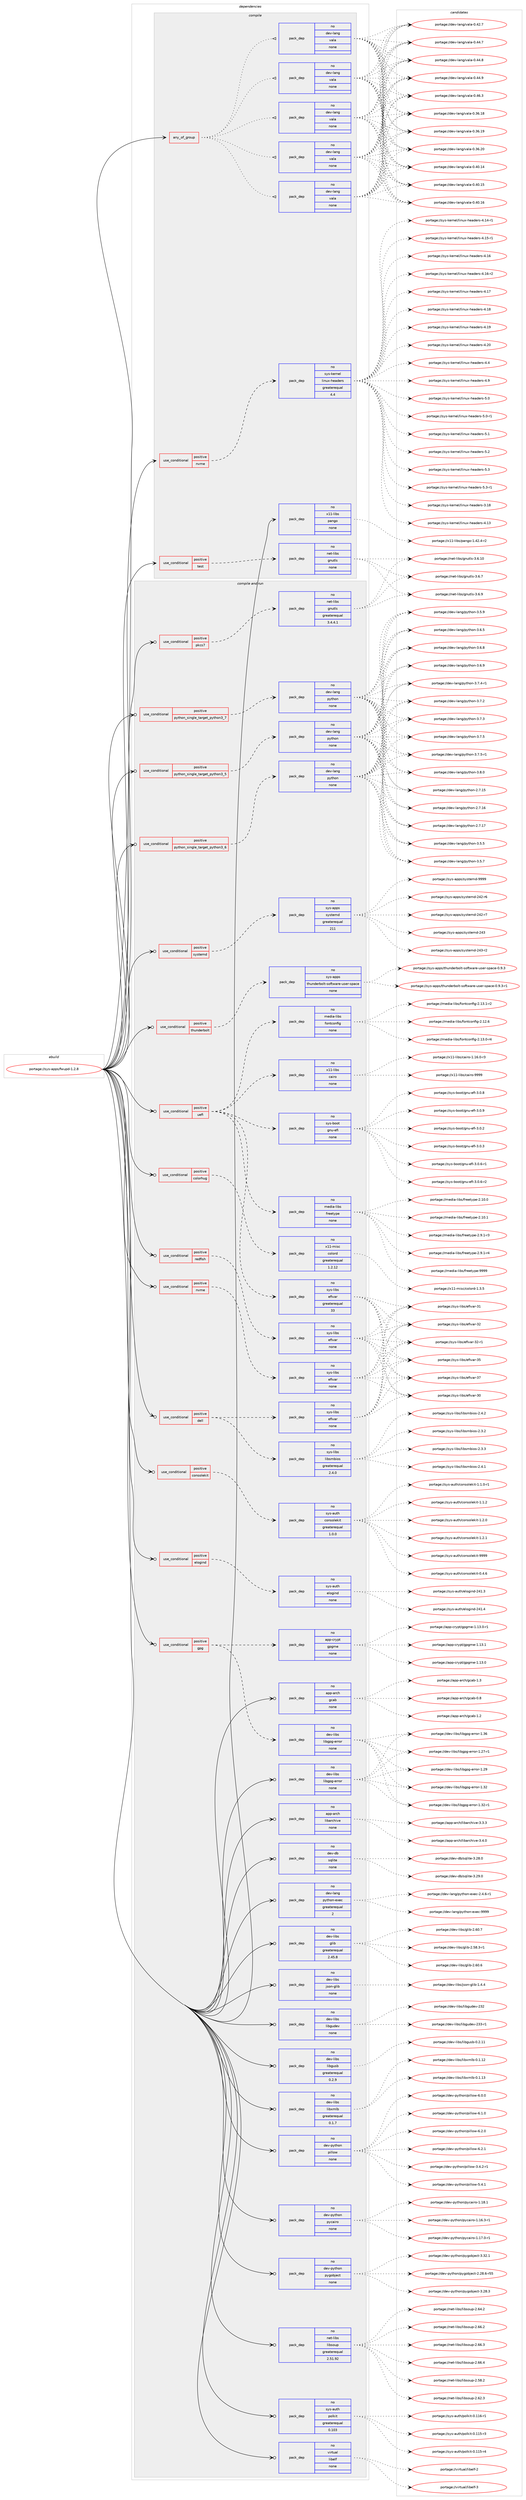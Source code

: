 digraph prolog {

# *************
# Graph options
# *************

newrank=true;
concentrate=true;
compound=true;
graph [rankdir=LR,fontname=Helvetica,fontsize=10,ranksep=1.5];#, ranksep=2.5, nodesep=0.2];
edge  [arrowhead=vee];
node  [fontname=Helvetica,fontsize=10];

# **********
# The ebuild
# **********

subgraph cluster_leftcol {
color=gray;
rank=same;
label=<<i>ebuild</i>>;
id [label="portage://sys-apps/fwupd-1.2.8", color=red, width=4, href="../sys-apps/fwupd-1.2.8.svg"];
}

# ****************
# The dependencies
# ****************

subgraph cluster_midcol {
color=gray;
label=<<i>dependencies</i>>;
subgraph cluster_compile {
fillcolor="#eeeeee";
style=filled;
label=<<i>compile</i>>;
subgraph any6606 {
dependency408068 [label=<<TABLE BORDER="0" CELLBORDER="1" CELLSPACING="0" CELLPADDING="4"><TR><TD CELLPADDING="10">any_of_group</TD></TR></TABLE>>, shape=none, color=red];subgraph pack302042 {
dependency408069 [label=<<TABLE BORDER="0" CELLBORDER="1" CELLSPACING="0" CELLPADDING="4" WIDTH="220"><TR><TD ROWSPAN="6" CELLPADDING="30">pack_dep</TD></TR><TR><TD WIDTH="110">no</TD></TR><TR><TD>dev-lang</TD></TR><TR><TD>vala</TD></TR><TR><TD>none</TD></TR><TR><TD></TD></TR></TABLE>>, shape=none, color=blue];
}
dependency408068:e -> dependency408069:w [weight=20,style="dotted",arrowhead="oinv"];
subgraph pack302043 {
dependency408070 [label=<<TABLE BORDER="0" CELLBORDER="1" CELLSPACING="0" CELLPADDING="4" WIDTH="220"><TR><TD ROWSPAN="6" CELLPADDING="30">pack_dep</TD></TR><TR><TD WIDTH="110">no</TD></TR><TR><TD>dev-lang</TD></TR><TR><TD>vala</TD></TR><TR><TD>none</TD></TR><TR><TD></TD></TR></TABLE>>, shape=none, color=blue];
}
dependency408068:e -> dependency408070:w [weight=20,style="dotted",arrowhead="oinv"];
subgraph pack302044 {
dependency408071 [label=<<TABLE BORDER="0" CELLBORDER="1" CELLSPACING="0" CELLPADDING="4" WIDTH="220"><TR><TD ROWSPAN="6" CELLPADDING="30">pack_dep</TD></TR><TR><TD WIDTH="110">no</TD></TR><TR><TD>dev-lang</TD></TR><TR><TD>vala</TD></TR><TR><TD>none</TD></TR><TR><TD></TD></TR></TABLE>>, shape=none, color=blue];
}
dependency408068:e -> dependency408071:w [weight=20,style="dotted",arrowhead="oinv"];
subgraph pack302045 {
dependency408072 [label=<<TABLE BORDER="0" CELLBORDER="1" CELLSPACING="0" CELLPADDING="4" WIDTH="220"><TR><TD ROWSPAN="6" CELLPADDING="30">pack_dep</TD></TR><TR><TD WIDTH="110">no</TD></TR><TR><TD>dev-lang</TD></TR><TR><TD>vala</TD></TR><TR><TD>none</TD></TR><TR><TD></TD></TR></TABLE>>, shape=none, color=blue];
}
dependency408068:e -> dependency408072:w [weight=20,style="dotted",arrowhead="oinv"];
subgraph pack302046 {
dependency408073 [label=<<TABLE BORDER="0" CELLBORDER="1" CELLSPACING="0" CELLPADDING="4" WIDTH="220"><TR><TD ROWSPAN="6" CELLPADDING="30">pack_dep</TD></TR><TR><TD WIDTH="110">no</TD></TR><TR><TD>dev-lang</TD></TR><TR><TD>vala</TD></TR><TR><TD>none</TD></TR><TR><TD></TD></TR></TABLE>>, shape=none, color=blue];
}
dependency408068:e -> dependency408073:w [weight=20,style="dotted",arrowhead="oinv"];
}
id:e -> dependency408068:w [weight=20,style="solid",arrowhead="vee"];
subgraph cond99202 {
dependency408074 [label=<<TABLE BORDER="0" CELLBORDER="1" CELLSPACING="0" CELLPADDING="4"><TR><TD ROWSPAN="3" CELLPADDING="10">use_conditional</TD></TR><TR><TD>positive</TD></TR><TR><TD>nvme</TD></TR></TABLE>>, shape=none, color=red];
subgraph pack302047 {
dependency408075 [label=<<TABLE BORDER="0" CELLBORDER="1" CELLSPACING="0" CELLPADDING="4" WIDTH="220"><TR><TD ROWSPAN="6" CELLPADDING="30">pack_dep</TD></TR><TR><TD WIDTH="110">no</TD></TR><TR><TD>sys-kernel</TD></TR><TR><TD>linux-headers</TD></TR><TR><TD>greaterequal</TD></TR><TR><TD>4.4</TD></TR></TABLE>>, shape=none, color=blue];
}
dependency408074:e -> dependency408075:w [weight=20,style="dashed",arrowhead="vee"];
}
id:e -> dependency408074:w [weight=20,style="solid",arrowhead="vee"];
subgraph cond99203 {
dependency408076 [label=<<TABLE BORDER="0" CELLBORDER="1" CELLSPACING="0" CELLPADDING="4"><TR><TD ROWSPAN="3" CELLPADDING="10">use_conditional</TD></TR><TR><TD>positive</TD></TR><TR><TD>test</TD></TR></TABLE>>, shape=none, color=red];
subgraph pack302048 {
dependency408077 [label=<<TABLE BORDER="0" CELLBORDER="1" CELLSPACING="0" CELLPADDING="4" WIDTH="220"><TR><TD ROWSPAN="6" CELLPADDING="30">pack_dep</TD></TR><TR><TD WIDTH="110">no</TD></TR><TR><TD>net-libs</TD></TR><TR><TD>gnutls</TD></TR><TR><TD>none</TD></TR><TR><TD></TD></TR></TABLE>>, shape=none, color=blue];
}
dependency408076:e -> dependency408077:w [weight=20,style="dashed",arrowhead="vee"];
}
id:e -> dependency408076:w [weight=20,style="solid",arrowhead="vee"];
subgraph pack302049 {
dependency408078 [label=<<TABLE BORDER="0" CELLBORDER="1" CELLSPACING="0" CELLPADDING="4" WIDTH="220"><TR><TD ROWSPAN="6" CELLPADDING="30">pack_dep</TD></TR><TR><TD WIDTH="110">no</TD></TR><TR><TD>x11-libs</TD></TR><TR><TD>pango</TD></TR><TR><TD>none</TD></TR><TR><TD></TD></TR></TABLE>>, shape=none, color=blue];
}
id:e -> dependency408078:w [weight=20,style="solid",arrowhead="vee"];
}
subgraph cluster_compileandrun {
fillcolor="#eeeeee";
style=filled;
label=<<i>compile and run</i>>;
subgraph cond99204 {
dependency408079 [label=<<TABLE BORDER="0" CELLBORDER="1" CELLSPACING="0" CELLPADDING="4"><TR><TD ROWSPAN="3" CELLPADDING="10">use_conditional</TD></TR><TR><TD>positive</TD></TR><TR><TD>colorhug</TD></TR></TABLE>>, shape=none, color=red];
subgraph pack302050 {
dependency408080 [label=<<TABLE BORDER="0" CELLBORDER="1" CELLSPACING="0" CELLPADDING="4" WIDTH="220"><TR><TD ROWSPAN="6" CELLPADDING="30">pack_dep</TD></TR><TR><TD WIDTH="110">no</TD></TR><TR><TD>x11-misc</TD></TR><TR><TD>colord</TD></TR><TR><TD>greaterequal</TD></TR><TR><TD>1.2.12</TD></TR></TABLE>>, shape=none, color=blue];
}
dependency408079:e -> dependency408080:w [weight=20,style="dashed",arrowhead="vee"];
}
id:e -> dependency408079:w [weight=20,style="solid",arrowhead="odotvee"];
subgraph cond99205 {
dependency408081 [label=<<TABLE BORDER="0" CELLBORDER="1" CELLSPACING="0" CELLPADDING="4"><TR><TD ROWSPAN="3" CELLPADDING="10">use_conditional</TD></TR><TR><TD>positive</TD></TR><TR><TD>consolekit</TD></TR></TABLE>>, shape=none, color=red];
subgraph pack302051 {
dependency408082 [label=<<TABLE BORDER="0" CELLBORDER="1" CELLSPACING="0" CELLPADDING="4" WIDTH="220"><TR><TD ROWSPAN="6" CELLPADDING="30">pack_dep</TD></TR><TR><TD WIDTH="110">no</TD></TR><TR><TD>sys-auth</TD></TR><TR><TD>consolekit</TD></TR><TR><TD>greaterequal</TD></TR><TR><TD>1.0.0</TD></TR></TABLE>>, shape=none, color=blue];
}
dependency408081:e -> dependency408082:w [weight=20,style="dashed",arrowhead="vee"];
}
id:e -> dependency408081:w [weight=20,style="solid",arrowhead="odotvee"];
subgraph cond99206 {
dependency408083 [label=<<TABLE BORDER="0" CELLBORDER="1" CELLSPACING="0" CELLPADDING="4"><TR><TD ROWSPAN="3" CELLPADDING="10">use_conditional</TD></TR><TR><TD>positive</TD></TR><TR><TD>dell</TD></TR></TABLE>>, shape=none, color=red];
subgraph pack302052 {
dependency408084 [label=<<TABLE BORDER="0" CELLBORDER="1" CELLSPACING="0" CELLPADDING="4" WIDTH="220"><TR><TD ROWSPAN="6" CELLPADDING="30">pack_dep</TD></TR><TR><TD WIDTH="110">no</TD></TR><TR><TD>sys-libs</TD></TR><TR><TD>efivar</TD></TR><TR><TD>none</TD></TR><TR><TD></TD></TR></TABLE>>, shape=none, color=blue];
}
dependency408083:e -> dependency408084:w [weight=20,style="dashed",arrowhead="vee"];
subgraph pack302053 {
dependency408085 [label=<<TABLE BORDER="0" CELLBORDER="1" CELLSPACING="0" CELLPADDING="4" WIDTH="220"><TR><TD ROWSPAN="6" CELLPADDING="30">pack_dep</TD></TR><TR><TD WIDTH="110">no</TD></TR><TR><TD>sys-libs</TD></TR><TR><TD>libsmbios</TD></TR><TR><TD>greaterequal</TD></TR><TR><TD>2.4.0</TD></TR></TABLE>>, shape=none, color=blue];
}
dependency408083:e -> dependency408085:w [weight=20,style="dashed",arrowhead="vee"];
}
id:e -> dependency408083:w [weight=20,style="solid",arrowhead="odotvee"];
subgraph cond99207 {
dependency408086 [label=<<TABLE BORDER="0" CELLBORDER="1" CELLSPACING="0" CELLPADDING="4"><TR><TD ROWSPAN="3" CELLPADDING="10">use_conditional</TD></TR><TR><TD>positive</TD></TR><TR><TD>elogind</TD></TR></TABLE>>, shape=none, color=red];
subgraph pack302054 {
dependency408087 [label=<<TABLE BORDER="0" CELLBORDER="1" CELLSPACING="0" CELLPADDING="4" WIDTH="220"><TR><TD ROWSPAN="6" CELLPADDING="30">pack_dep</TD></TR><TR><TD WIDTH="110">no</TD></TR><TR><TD>sys-auth</TD></TR><TR><TD>elogind</TD></TR><TR><TD>none</TD></TR><TR><TD></TD></TR></TABLE>>, shape=none, color=blue];
}
dependency408086:e -> dependency408087:w [weight=20,style="dashed",arrowhead="vee"];
}
id:e -> dependency408086:w [weight=20,style="solid",arrowhead="odotvee"];
subgraph cond99208 {
dependency408088 [label=<<TABLE BORDER="0" CELLBORDER="1" CELLSPACING="0" CELLPADDING="4"><TR><TD ROWSPAN="3" CELLPADDING="10">use_conditional</TD></TR><TR><TD>positive</TD></TR><TR><TD>gpg</TD></TR></TABLE>>, shape=none, color=red];
subgraph pack302055 {
dependency408089 [label=<<TABLE BORDER="0" CELLBORDER="1" CELLSPACING="0" CELLPADDING="4" WIDTH="220"><TR><TD ROWSPAN="6" CELLPADDING="30">pack_dep</TD></TR><TR><TD WIDTH="110">no</TD></TR><TR><TD>app-crypt</TD></TR><TR><TD>gpgme</TD></TR><TR><TD>none</TD></TR><TR><TD></TD></TR></TABLE>>, shape=none, color=blue];
}
dependency408088:e -> dependency408089:w [weight=20,style="dashed",arrowhead="vee"];
subgraph pack302056 {
dependency408090 [label=<<TABLE BORDER="0" CELLBORDER="1" CELLSPACING="0" CELLPADDING="4" WIDTH="220"><TR><TD ROWSPAN="6" CELLPADDING="30">pack_dep</TD></TR><TR><TD WIDTH="110">no</TD></TR><TR><TD>dev-libs</TD></TR><TR><TD>libgpg-error</TD></TR><TR><TD>none</TD></TR><TR><TD></TD></TR></TABLE>>, shape=none, color=blue];
}
dependency408088:e -> dependency408090:w [weight=20,style="dashed",arrowhead="vee"];
}
id:e -> dependency408088:w [weight=20,style="solid",arrowhead="odotvee"];
subgraph cond99209 {
dependency408091 [label=<<TABLE BORDER="0" CELLBORDER="1" CELLSPACING="0" CELLPADDING="4"><TR><TD ROWSPAN="3" CELLPADDING="10">use_conditional</TD></TR><TR><TD>positive</TD></TR><TR><TD>nvme</TD></TR></TABLE>>, shape=none, color=red];
subgraph pack302057 {
dependency408092 [label=<<TABLE BORDER="0" CELLBORDER="1" CELLSPACING="0" CELLPADDING="4" WIDTH="220"><TR><TD ROWSPAN="6" CELLPADDING="30">pack_dep</TD></TR><TR><TD WIDTH="110">no</TD></TR><TR><TD>sys-libs</TD></TR><TR><TD>efivar</TD></TR><TR><TD>none</TD></TR><TR><TD></TD></TR></TABLE>>, shape=none, color=blue];
}
dependency408091:e -> dependency408092:w [weight=20,style="dashed",arrowhead="vee"];
}
id:e -> dependency408091:w [weight=20,style="solid",arrowhead="odotvee"];
subgraph cond99210 {
dependency408093 [label=<<TABLE BORDER="0" CELLBORDER="1" CELLSPACING="0" CELLPADDING="4"><TR><TD ROWSPAN="3" CELLPADDING="10">use_conditional</TD></TR><TR><TD>positive</TD></TR><TR><TD>pkcs7</TD></TR></TABLE>>, shape=none, color=red];
subgraph pack302058 {
dependency408094 [label=<<TABLE BORDER="0" CELLBORDER="1" CELLSPACING="0" CELLPADDING="4" WIDTH="220"><TR><TD ROWSPAN="6" CELLPADDING="30">pack_dep</TD></TR><TR><TD WIDTH="110">no</TD></TR><TR><TD>net-libs</TD></TR><TR><TD>gnutls</TD></TR><TR><TD>greaterequal</TD></TR><TR><TD>3.4.4.1</TD></TR></TABLE>>, shape=none, color=blue];
}
dependency408093:e -> dependency408094:w [weight=20,style="dashed",arrowhead="vee"];
}
id:e -> dependency408093:w [weight=20,style="solid",arrowhead="odotvee"];
subgraph cond99211 {
dependency408095 [label=<<TABLE BORDER="0" CELLBORDER="1" CELLSPACING="0" CELLPADDING="4"><TR><TD ROWSPAN="3" CELLPADDING="10">use_conditional</TD></TR><TR><TD>positive</TD></TR><TR><TD>python_single_target_python3_5</TD></TR></TABLE>>, shape=none, color=red];
subgraph pack302059 {
dependency408096 [label=<<TABLE BORDER="0" CELLBORDER="1" CELLSPACING="0" CELLPADDING="4" WIDTH="220"><TR><TD ROWSPAN="6" CELLPADDING="30">pack_dep</TD></TR><TR><TD WIDTH="110">no</TD></TR><TR><TD>dev-lang</TD></TR><TR><TD>python</TD></TR><TR><TD>none</TD></TR><TR><TD></TD></TR></TABLE>>, shape=none, color=blue];
}
dependency408095:e -> dependency408096:w [weight=20,style="dashed",arrowhead="vee"];
}
id:e -> dependency408095:w [weight=20,style="solid",arrowhead="odotvee"];
subgraph cond99212 {
dependency408097 [label=<<TABLE BORDER="0" CELLBORDER="1" CELLSPACING="0" CELLPADDING="4"><TR><TD ROWSPAN="3" CELLPADDING="10">use_conditional</TD></TR><TR><TD>positive</TD></TR><TR><TD>python_single_target_python3_6</TD></TR></TABLE>>, shape=none, color=red];
subgraph pack302060 {
dependency408098 [label=<<TABLE BORDER="0" CELLBORDER="1" CELLSPACING="0" CELLPADDING="4" WIDTH="220"><TR><TD ROWSPAN="6" CELLPADDING="30">pack_dep</TD></TR><TR><TD WIDTH="110">no</TD></TR><TR><TD>dev-lang</TD></TR><TR><TD>python</TD></TR><TR><TD>none</TD></TR><TR><TD></TD></TR></TABLE>>, shape=none, color=blue];
}
dependency408097:e -> dependency408098:w [weight=20,style="dashed",arrowhead="vee"];
}
id:e -> dependency408097:w [weight=20,style="solid",arrowhead="odotvee"];
subgraph cond99213 {
dependency408099 [label=<<TABLE BORDER="0" CELLBORDER="1" CELLSPACING="0" CELLPADDING="4"><TR><TD ROWSPAN="3" CELLPADDING="10">use_conditional</TD></TR><TR><TD>positive</TD></TR><TR><TD>python_single_target_python3_7</TD></TR></TABLE>>, shape=none, color=red];
subgraph pack302061 {
dependency408100 [label=<<TABLE BORDER="0" CELLBORDER="1" CELLSPACING="0" CELLPADDING="4" WIDTH="220"><TR><TD ROWSPAN="6" CELLPADDING="30">pack_dep</TD></TR><TR><TD WIDTH="110">no</TD></TR><TR><TD>dev-lang</TD></TR><TR><TD>python</TD></TR><TR><TD>none</TD></TR><TR><TD></TD></TR></TABLE>>, shape=none, color=blue];
}
dependency408099:e -> dependency408100:w [weight=20,style="dashed",arrowhead="vee"];
}
id:e -> dependency408099:w [weight=20,style="solid",arrowhead="odotvee"];
subgraph cond99214 {
dependency408101 [label=<<TABLE BORDER="0" CELLBORDER="1" CELLSPACING="0" CELLPADDING="4"><TR><TD ROWSPAN="3" CELLPADDING="10">use_conditional</TD></TR><TR><TD>positive</TD></TR><TR><TD>redfish</TD></TR></TABLE>>, shape=none, color=red];
subgraph pack302062 {
dependency408102 [label=<<TABLE BORDER="0" CELLBORDER="1" CELLSPACING="0" CELLPADDING="4" WIDTH="220"><TR><TD ROWSPAN="6" CELLPADDING="30">pack_dep</TD></TR><TR><TD WIDTH="110">no</TD></TR><TR><TD>sys-libs</TD></TR><TR><TD>efivar</TD></TR><TR><TD>none</TD></TR><TR><TD></TD></TR></TABLE>>, shape=none, color=blue];
}
dependency408101:e -> dependency408102:w [weight=20,style="dashed",arrowhead="vee"];
}
id:e -> dependency408101:w [weight=20,style="solid",arrowhead="odotvee"];
subgraph cond99215 {
dependency408103 [label=<<TABLE BORDER="0" CELLBORDER="1" CELLSPACING="0" CELLPADDING="4"><TR><TD ROWSPAN="3" CELLPADDING="10">use_conditional</TD></TR><TR><TD>positive</TD></TR><TR><TD>systemd</TD></TR></TABLE>>, shape=none, color=red];
subgraph pack302063 {
dependency408104 [label=<<TABLE BORDER="0" CELLBORDER="1" CELLSPACING="0" CELLPADDING="4" WIDTH="220"><TR><TD ROWSPAN="6" CELLPADDING="30">pack_dep</TD></TR><TR><TD WIDTH="110">no</TD></TR><TR><TD>sys-apps</TD></TR><TR><TD>systemd</TD></TR><TR><TD>greaterequal</TD></TR><TR><TD>211</TD></TR></TABLE>>, shape=none, color=blue];
}
dependency408103:e -> dependency408104:w [weight=20,style="dashed",arrowhead="vee"];
}
id:e -> dependency408103:w [weight=20,style="solid",arrowhead="odotvee"];
subgraph cond99216 {
dependency408105 [label=<<TABLE BORDER="0" CELLBORDER="1" CELLSPACING="0" CELLPADDING="4"><TR><TD ROWSPAN="3" CELLPADDING="10">use_conditional</TD></TR><TR><TD>positive</TD></TR><TR><TD>thunderbolt</TD></TR></TABLE>>, shape=none, color=red];
subgraph pack302064 {
dependency408106 [label=<<TABLE BORDER="0" CELLBORDER="1" CELLSPACING="0" CELLPADDING="4" WIDTH="220"><TR><TD ROWSPAN="6" CELLPADDING="30">pack_dep</TD></TR><TR><TD WIDTH="110">no</TD></TR><TR><TD>sys-apps</TD></TR><TR><TD>thunderbolt-software-user-space</TD></TR><TR><TD>none</TD></TR><TR><TD></TD></TR></TABLE>>, shape=none, color=blue];
}
dependency408105:e -> dependency408106:w [weight=20,style="dashed",arrowhead="vee"];
}
id:e -> dependency408105:w [weight=20,style="solid",arrowhead="odotvee"];
subgraph cond99217 {
dependency408107 [label=<<TABLE BORDER="0" CELLBORDER="1" CELLSPACING="0" CELLPADDING="4"><TR><TD ROWSPAN="3" CELLPADDING="10">use_conditional</TD></TR><TR><TD>positive</TD></TR><TR><TD>uefi</TD></TR></TABLE>>, shape=none, color=red];
subgraph pack302065 {
dependency408108 [label=<<TABLE BORDER="0" CELLBORDER="1" CELLSPACING="0" CELLPADDING="4" WIDTH="220"><TR><TD ROWSPAN="6" CELLPADDING="30">pack_dep</TD></TR><TR><TD WIDTH="110">no</TD></TR><TR><TD>media-libs</TD></TR><TR><TD>fontconfig</TD></TR><TR><TD>none</TD></TR><TR><TD></TD></TR></TABLE>>, shape=none, color=blue];
}
dependency408107:e -> dependency408108:w [weight=20,style="dashed",arrowhead="vee"];
subgraph pack302066 {
dependency408109 [label=<<TABLE BORDER="0" CELLBORDER="1" CELLSPACING="0" CELLPADDING="4" WIDTH="220"><TR><TD ROWSPAN="6" CELLPADDING="30">pack_dep</TD></TR><TR><TD WIDTH="110">no</TD></TR><TR><TD>media-libs</TD></TR><TR><TD>freetype</TD></TR><TR><TD>none</TD></TR><TR><TD></TD></TR></TABLE>>, shape=none, color=blue];
}
dependency408107:e -> dependency408109:w [weight=20,style="dashed",arrowhead="vee"];
subgraph pack302067 {
dependency408110 [label=<<TABLE BORDER="0" CELLBORDER="1" CELLSPACING="0" CELLPADDING="4" WIDTH="220"><TR><TD ROWSPAN="6" CELLPADDING="30">pack_dep</TD></TR><TR><TD WIDTH="110">no</TD></TR><TR><TD>sys-boot</TD></TR><TR><TD>gnu-efi</TD></TR><TR><TD>none</TD></TR><TR><TD></TD></TR></TABLE>>, shape=none, color=blue];
}
dependency408107:e -> dependency408110:w [weight=20,style="dashed",arrowhead="vee"];
subgraph pack302068 {
dependency408111 [label=<<TABLE BORDER="0" CELLBORDER="1" CELLSPACING="0" CELLPADDING="4" WIDTH="220"><TR><TD ROWSPAN="6" CELLPADDING="30">pack_dep</TD></TR><TR><TD WIDTH="110">no</TD></TR><TR><TD>sys-libs</TD></TR><TR><TD>efivar</TD></TR><TR><TD>greaterequal</TD></TR><TR><TD>33</TD></TR></TABLE>>, shape=none, color=blue];
}
dependency408107:e -> dependency408111:w [weight=20,style="dashed",arrowhead="vee"];
subgraph pack302069 {
dependency408112 [label=<<TABLE BORDER="0" CELLBORDER="1" CELLSPACING="0" CELLPADDING="4" WIDTH="220"><TR><TD ROWSPAN="6" CELLPADDING="30">pack_dep</TD></TR><TR><TD WIDTH="110">no</TD></TR><TR><TD>x11-libs</TD></TR><TR><TD>cairo</TD></TR><TR><TD>none</TD></TR><TR><TD></TD></TR></TABLE>>, shape=none, color=blue];
}
dependency408107:e -> dependency408112:w [weight=20,style="dashed",arrowhead="vee"];
}
id:e -> dependency408107:w [weight=20,style="solid",arrowhead="odotvee"];
subgraph pack302070 {
dependency408113 [label=<<TABLE BORDER="0" CELLBORDER="1" CELLSPACING="0" CELLPADDING="4" WIDTH="220"><TR><TD ROWSPAN="6" CELLPADDING="30">pack_dep</TD></TR><TR><TD WIDTH="110">no</TD></TR><TR><TD>app-arch</TD></TR><TR><TD>gcab</TD></TR><TR><TD>none</TD></TR><TR><TD></TD></TR></TABLE>>, shape=none, color=blue];
}
id:e -> dependency408113:w [weight=20,style="solid",arrowhead="odotvee"];
subgraph pack302071 {
dependency408114 [label=<<TABLE BORDER="0" CELLBORDER="1" CELLSPACING="0" CELLPADDING="4" WIDTH="220"><TR><TD ROWSPAN="6" CELLPADDING="30">pack_dep</TD></TR><TR><TD WIDTH="110">no</TD></TR><TR><TD>app-arch</TD></TR><TR><TD>libarchive</TD></TR><TR><TD>none</TD></TR><TR><TD></TD></TR></TABLE>>, shape=none, color=blue];
}
id:e -> dependency408114:w [weight=20,style="solid",arrowhead="odotvee"];
subgraph pack302072 {
dependency408115 [label=<<TABLE BORDER="0" CELLBORDER="1" CELLSPACING="0" CELLPADDING="4" WIDTH="220"><TR><TD ROWSPAN="6" CELLPADDING="30">pack_dep</TD></TR><TR><TD WIDTH="110">no</TD></TR><TR><TD>dev-db</TD></TR><TR><TD>sqlite</TD></TR><TR><TD>none</TD></TR><TR><TD></TD></TR></TABLE>>, shape=none, color=blue];
}
id:e -> dependency408115:w [weight=20,style="solid",arrowhead="odotvee"];
subgraph pack302073 {
dependency408116 [label=<<TABLE BORDER="0" CELLBORDER="1" CELLSPACING="0" CELLPADDING="4" WIDTH="220"><TR><TD ROWSPAN="6" CELLPADDING="30">pack_dep</TD></TR><TR><TD WIDTH="110">no</TD></TR><TR><TD>dev-lang</TD></TR><TR><TD>python-exec</TD></TR><TR><TD>greaterequal</TD></TR><TR><TD>2</TD></TR></TABLE>>, shape=none, color=blue];
}
id:e -> dependency408116:w [weight=20,style="solid",arrowhead="odotvee"];
subgraph pack302074 {
dependency408117 [label=<<TABLE BORDER="0" CELLBORDER="1" CELLSPACING="0" CELLPADDING="4" WIDTH="220"><TR><TD ROWSPAN="6" CELLPADDING="30">pack_dep</TD></TR><TR><TD WIDTH="110">no</TD></TR><TR><TD>dev-libs</TD></TR><TR><TD>glib</TD></TR><TR><TD>greaterequal</TD></TR><TR><TD>2.45.8</TD></TR></TABLE>>, shape=none, color=blue];
}
id:e -> dependency408117:w [weight=20,style="solid",arrowhead="odotvee"];
subgraph pack302075 {
dependency408118 [label=<<TABLE BORDER="0" CELLBORDER="1" CELLSPACING="0" CELLPADDING="4" WIDTH="220"><TR><TD ROWSPAN="6" CELLPADDING="30">pack_dep</TD></TR><TR><TD WIDTH="110">no</TD></TR><TR><TD>dev-libs</TD></TR><TR><TD>json-glib</TD></TR><TR><TD>none</TD></TR><TR><TD></TD></TR></TABLE>>, shape=none, color=blue];
}
id:e -> dependency408118:w [weight=20,style="solid",arrowhead="odotvee"];
subgraph pack302076 {
dependency408119 [label=<<TABLE BORDER="0" CELLBORDER="1" CELLSPACING="0" CELLPADDING="4" WIDTH="220"><TR><TD ROWSPAN="6" CELLPADDING="30">pack_dep</TD></TR><TR><TD WIDTH="110">no</TD></TR><TR><TD>dev-libs</TD></TR><TR><TD>libgpg-error</TD></TR><TR><TD>none</TD></TR><TR><TD></TD></TR></TABLE>>, shape=none, color=blue];
}
id:e -> dependency408119:w [weight=20,style="solid",arrowhead="odotvee"];
subgraph pack302077 {
dependency408120 [label=<<TABLE BORDER="0" CELLBORDER="1" CELLSPACING="0" CELLPADDING="4" WIDTH="220"><TR><TD ROWSPAN="6" CELLPADDING="30">pack_dep</TD></TR><TR><TD WIDTH="110">no</TD></TR><TR><TD>dev-libs</TD></TR><TR><TD>libgudev</TD></TR><TR><TD>none</TD></TR><TR><TD></TD></TR></TABLE>>, shape=none, color=blue];
}
id:e -> dependency408120:w [weight=20,style="solid",arrowhead="odotvee"];
subgraph pack302078 {
dependency408121 [label=<<TABLE BORDER="0" CELLBORDER="1" CELLSPACING="0" CELLPADDING="4" WIDTH="220"><TR><TD ROWSPAN="6" CELLPADDING="30">pack_dep</TD></TR><TR><TD WIDTH="110">no</TD></TR><TR><TD>dev-libs</TD></TR><TR><TD>libgusb</TD></TR><TR><TD>greaterequal</TD></TR><TR><TD>0.2.9</TD></TR></TABLE>>, shape=none, color=blue];
}
id:e -> dependency408121:w [weight=20,style="solid",arrowhead="odotvee"];
subgraph pack302079 {
dependency408122 [label=<<TABLE BORDER="0" CELLBORDER="1" CELLSPACING="0" CELLPADDING="4" WIDTH="220"><TR><TD ROWSPAN="6" CELLPADDING="30">pack_dep</TD></TR><TR><TD WIDTH="110">no</TD></TR><TR><TD>dev-libs</TD></TR><TR><TD>libxmlb</TD></TR><TR><TD>greaterequal</TD></TR><TR><TD>0.1.7</TD></TR></TABLE>>, shape=none, color=blue];
}
id:e -> dependency408122:w [weight=20,style="solid",arrowhead="odotvee"];
subgraph pack302080 {
dependency408123 [label=<<TABLE BORDER="0" CELLBORDER="1" CELLSPACING="0" CELLPADDING="4" WIDTH="220"><TR><TD ROWSPAN="6" CELLPADDING="30">pack_dep</TD></TR><TR><TD WIDTH="110">no</TD></TR><TR><TD>dev-python</TD></TR><TR><TD>pillow</TD></TR><TR><TD>none</TD></TR><TR><TD></TD></TR></TABLE>>, shape=none, color=blue];
}
id:e -> dependency408123:w [weight=20,style="solid",arrowhead="odotvee"];
subgraph pack302081 {
dependency408124 [label=<<TABLE BORDER="0" CELLBORDER="1" CELLSPACING="0" CELLPADDING="4" WIDTH="220"><TR><TD ROWSPAN="6" CELLPADDING="30">pack_dep</TD></TR><TR><TD WIDTH="110">no</TD></TR><TR><TD>dev-python</TD></TR><TR><TD>pycairo</TD></TR><TR><TD>none</TD></TR><TR><TD></TD></TR></TABLE>>, shape=none, color=blue];
}
id:e -> dependency408124:w [weight=20,style="solid",arrowhead="odotvee"];
subgraph pack302082 {
dependency408125 [label=<<TABLE BORDER="0" CELLBORDER="1" CELLSPACING="0" CELLPADDING="4" WIDTH="220"><TR><TD ROWSPAN="6" CELLPADDING="30">pack_dep</TD></TR><TR><TD WIDTH="110">no</TD></TR><TR><TD>dev-python</TD></TR><TR><TD>pygobject</TD></TR><TR><TD>none</TD></TR><TR><TD></TD></TR></TABLE>>, shape=none, color=blue];
}
id:e -> dependency408125:w [weight=20,style="solid",arrowhead="odotvee"];
subgraph pack302083 {
dependency408126 [label=<<TABLE BORDER="0" CELLBORDER="1" CELLSPACING="0" CELLPADDING="4" WIDTH="220"><TR><TD ROWSPAN="6" CELLPADDING="30">pack_dep</TD></TR><TR><TD WIDTH="110">no</TD></TR><TR><TD>net-libs</TD></TR><TR><TD>libsoup</TD></TR><TR><TD>greaterequal</TD></TR><TR><TD>2.51.92</TD></TR></TABLE>>, shape=none, color=blue];
}
id:e -> dependency408126:w [weight=20,style="solid",arrowhead="odotvee"];
subgraph pack302084 {
dependency408127 [label=<<TABLE BORDER="0" CELLBORDER="1" CELLSPACING="0" CELLPADDING="4" WIDTH="220"><TR><TD ROWSPAN="6" CELLPADDING="30">pack_dep</TD></TR><TR><TD WIDTH="110">no</TD></TR><TR><TD>sys-auth</TD></TR><TR><TD>polkit</TD></TR><TR><TD>greaterequal</TD></TR><TR><TD>0.103</TD></TR></TABLE>>, shape=none, color=blue];
}
id:e -> dependency408127:w [weight=20,style="solid",arrowhead="odotvee"];
subgraph pack302085 {
dependency408128 [label=<<TABLE BORDER="0" CELLBORDER="1" CELLSPACING="0" CELLPADDING="4" WIDTH="220"><TR><TD ROWSPAN="6" CELLPADDING="30">pack_dep</TD></TR><TR><TD WIDTH="110">no</TD></TR><TR><TD>virtual</TD></TR><TR><TD>libelf</TD></TR><TR><TD>none</TD></TR><TR><TD></TD></TR></TABLE>>, shape=none, color=blue];
}
id:e -> dependency408128:w [weight=20,style="solid",arrowhead="odotvee"];
}
subgraph cluster_run {
fillcolor="#eeeeee";
style=filled;
label=<<i>run</i>>;
}
}

# **************
# The candidates
# **************

subgraph cluster_choices {
rank=same;
color=gray;
label=<<i>candidates</i>>;

subgraph choice302042 {
color=black;
nodesep=1;
choiceportage10010111845108971101034711897108974548465154464956 [label="portage://dev-lang/vala-0.36.18", color=red, width=4,href="../dev-lang/vala-0.36.18.svg"];
choiceportage10010111845108971101034711897108974548465154464957 [label="portage://dev-lang/vala-0.36.19", color=red, width=4,href="../dev-lang/vala-0.36.19.svg"];
choiceportage10010111845108971101034711897108974548465154465048 [label="portage://dev-lang/vala-0.36.20", color=red, width=4,href="../dev-lang/vala-0.36.20.svg"];
choiceportage10010111845108971101034711897108974548465248464952 [label="portage://dev-lang/vala-0.40.14", color=red, width=4,href="../dev-lang/vala-0.40.14.svg"];
choiceportage10010111845108971101034711897108974548465248464953 [label="portage://dev-lang/vala-0.40.15", color=red, width=4,href="../dev-lang/vala-0.40.15.svg"];
choiceportage10010111845108971101034711897108974548465248464954 [label="portage://dev-lang/vala-0.40.16", color=red, width=4,href="../dev-lang/vala-0.40.16.svg"];
choiceportage100101118451089711010347118971089745484652504655 [label="portage://dev-lang/vala-0.42.7", color=red, width=4,href="../dev-lang/vala-0.42.7.svg"];
choiceportage100101118451089711010347118971089745484652524655 [label="portage://dev-lang/vala-0.44.7", color=red, width=4,href="../dev-lang/vala-0.44.7.svg"];
choiceportage100101118451089711010347118971089745484652524656 [label="portage://dev-lang/vala-0.44.8", color=red, width=4,href="../dev-lang/vala-0.44.8.svg"];
choiceportage100101118451089711010347118971089745484652524657 [label="portage://dev-lang/vala-0.44.9", color=red, width=4,href="../dev-lang/vala-0.44.9.svg"];
choiceportage100101118451089711010347118971089745484652544651 [label="portage://dev-lang/vala-0.46.3", color=red, width=4,href="../dev-lang/vala-0.46.3.svg"];
dependency408069:e -> choiceportage10010111845108971101034711897108974548465154464956:w [style=dotted,weight="100"];
dependency408069:e -> choiceportage10010111845108971101034711897108974548465154464957:w [style=dotted,weight="100"];
dependency408069:e -> choiceportage10010111845108971101034711897108974548465154465048:w [style=dotted,weight="100"];
dependency408069:e -> choiceportage10010111845108971101034711897108974548465248464952:w [style=dotted,weight="100"];
dependency408069:e -> choiceportage10010111845108971101034711897108974548465248464953:w [style=dotted,weight="100"];
dependency408069:e -> choiceportage10010111845108971101034711897108974548465248464954:w [style=dotted,weight="100"];
dependency408069:e -> choiceportage100101118451089711010347118971089745484652504655:w [style=dotted,weight="100"];
dependency408069:e -> choiceportage100101118451089711010347118971089745484652524655:w [style=dotted,weight="100"];
dependency408069:e -> choiceportage100101118451089711010347118971089745484652524656:w [style=dotted,weight="100"];
dependency408069:e -> choiceportage100101118451089711010347118971089745484652524657:w [style=dotted,weight="100"];
dependency408069:e -> choiceportage100101118451089711010347118971089745484652544651:w [style=dotted,weight="100"];
}
subgraph choice302043 {
color=black;
nodesep=1;
choiceportage10010111845108971101034711897108974548465154464956 [label="portage://dev-lang/vala-0.36.18", color=red, width=4,href="../dev-lang/vala-0.36.18.svg"];
choiceportage10010111845108971101034711897108974548465154464957 [label="portage://dev-lang/vala-0.36.19", color=red, width=4,href="../dev-lang/vala-0.36.19.svg"];
choiceportage10010111845108971101034711897108974548465154465048 [label="portage://dev-lang/vala-0.36.20", color=red, width=4,href="../dev-lang/vala-0.36.20.svg"];
choiceportage10010111845108971101034711897108974548465248464952 [label="portage://dev-lang/vala-0.40.14", color=red, width=4,href="../dev-lang/vala-0.40.14.svg"];
choiceportage10010111845108971101034711897108974548465248464953 [label="portage://dev-lang/vala-0.40.15", color=red, width=4,href="../dev-lang/vala-0.40.15.svg"];
choiceportage10010111845108971101034711897108974548465248464954 [label="portage://dev-lang/vala-0.40.16", color=red, width=4,href="../dev-lang/vala-0.40.16.svg"];
choiceportage100101118451089711010347118971089745484652504655 [label="portage://dev-lang/vala-0.42.7", color=red, width=4,href="../dev-lang/vala-0.42.7.svg"];
choiceportage100101118451089711010347118971089745484652524655 [label="portage://dev-lang/vala-0.44.7", color=red, width=4,href="../dev-lang/vala-0.44.7.svg"];
choiceportage100101118451089711010347118971089745484652524656 [label="portage://dev-lang/vala-0.44.8", color=red, width=4,href="../dev-lang/vala-0.44.8.svg"];
choiceportage100101118451089711010347118971089745484652524657 [label="portage://dev-lang/vala-0.44.9", color=red, width=4,href="../dev-lang/vala-0.44.9.svg"];
choiceportage100101118451089711010347118971089745484652544651 [label="portage://dev-lang/vala-0.46.3", color=red, width=4,href="../dev-lang/vala-0.46.3.svg"];
dependency408070:e -> choiceportage10010111845108971101034711897108974548465154464956:w [style=dotted,weight="100"];
dependency408070:e -> choiceportage10010111845108971101034711897108974548465154464957:w [style=dotted,weight="100"];
dependency408070:e -> choiceportage10010111845108971101034711897108974548465154465048:w [style=dotted,weight="100"];
dependency408070:e -> choiceportage10010111845108971101034711897108974548465248464952:w [style=dotted,weight="100"];
dependency408070:e -> choiceportage10010111845108971101034711897108974548465248464953:w [style=dotted,weight="100"];
dependency408070:e -> choiceportage10010111845108971101034711897108974548465248464954:w [style=dotted,weight="100"];
dependency408070:e -> choiceportage100101118451089711010347118971089745484652504655:w [style=dotted,weight="100"];
dependency408070:e -> choiceportage100101118451089711010347118971089745484652524655:w [style=dotted,weight="100"];
dependency408070:e -> choiceportage100101118451089711010347118971089745484652524656:w [style=dotted,weight="100"];
dependency408070:e -> choiceportage100101118451089711010347118971089745484652524657:w [style=dotted,weight="100"];
dependency408070:e -> choiceportage100101118451089711010347118971089745484652544651:w [style=dotted,weight="100"];
}
subgraph choice302044 {
color=black;
nodesep=1;
choiceportage10010111845108971101034711897108974548465154464956 [label="portage://dev-lang/vala-0.36.18", color=red, width=4,href="../dev-lang/vala-0.36.18.svg"];
choiceportage10010111845108971101034711897108974548465154464957 [label="portage://dev-lang/vala-0.36.19", color=red, width=4,href="../dev-lang/vala-0.36.19.svg"];
choiceportage10010111845108971101034711897108974548465154465048 [label="portage://dev-lang/vala-0.36.20", color=red, width=4,href="../dev-lang/vala-0.36.20.svg"];
choiceportage10010111845108971101034711897108974548465248464952 [label="portage://dev-lang/vala-0.40.14", color=red, width=4,href="../dev-lang/vala-0.40.14.svg"];
choiceportage10010111845108971101034711897108974548465248464953 [label="portage://dev-lang/vala-0.40.15", color=red, width=4,href="../dev-lang/vala-0.40.15.svg"];
choiceportage10010111845108971101034711897108974548465248464954 [label="portage://dev-lang/vala-0.40.16", color=red, width=4,href="../dev-lang/vala-0.40.16.svg"];
choiceportage100101118451089711010347118971089745484652504655 [label="portage://dev-lang/vala-0.42.7", color=red, width=4,href="../dev-lang/vala-0.42.7.svg"];
choiceportage100101118451089711010347118971089745484652524655 [label="portage://dev-lang/vala-0.44.7", color=red, width=4,href="../dev-lang/vala-0.44.7.svg"];
choiceportage100101118451089711010347118971089745484652524656 [label="portage://dev-lang/vala-0.44.8", color=red, width=4,href="../dev-lang/vala-0.44.8.svg"];
choiceportage100101118451089711010347118971089745484652524657 [label="portage://dev-lang/vala-0.44.9", color=red, width=4,href="../dev-lang/vala-0.44.9.svg"];
choiceportage100101118451089711010347118971089745484652544651 [label="portage://dev-lang/vala-0.46.3", color=red, width=4,href="../dev-lang/vala-0.46.3.svg"];
dependency408071:e -> choiceportage10010111845108971101034711897108974548465154464956:w [style=dotted,weight="100"];
dependency408071:e -> choiceportage10010111845108971101034711897108974548465154464957:w [style=dotted,weight="100"];
dependency408071:e -> choiceportage10010111845108971101034711897108974548465154465048:w [style=dotted,weight="100"];
dependency408071:e -> choiceportage10010111845108971101034711897108974548465248464952:w [style=dotted,weight="100"];
dependency408071:e -> choiceportage10010111845108971101034711897108974548465248464953:w [style=dotted,weight="100"];
dependency408071:e -> choiceportage10010111845108971101034711897108974548465248464954:w [style=dotted,weight="100"];
dependency408071:e -> choiceportage100101118451089711010347118971089745484652504655:w [style=dotted,weight="100"];
dependency408071:e -> choiceportage100101118451089711010347118971089745484652524655:w [style=dotted,weight="100"];
dependency408071:e -> choiceportage100101118451089711010347118971089745484652524656:w [style=dotted,weight="100"];
dependency408071:e -> choiceportage100101118451089711010347118971089745484652524657:w [style=dotted,weight="100"];
dependency408071:e -> choiceportage100101118451089711010347118971089745484652544651:w [style=dotted,weight="100"];
}
subgraph choice302045 {
color=black;
nodesep=1;
choiceportage10010111845108971101034711897108974548465154464956 [label="portage://dev-lang/vala-0.36.18", color=red, width=4,href="../dev-lang/vala-0.36.18.svg"];
choiceportage10010111845108971101034711897108974548465154464957 [label="portage://dev-lang/vala-0.36.19", color=red, width=4,href="../dev-lang/vala-0.36.19.svg"];
choiceportage10010111845108971101034711897108974548465154465048 [label="portage://dev-lang/vala-0.36.20", color=red, width=4,href="../dev-lang/vala-0.36.20.svg"];
choiceportage10010111845108971101034711897108974548465248464952 [label="portage://dev-lang/vala-0.40.14", color=red, width=4,href="../dev-lang/vala-0.40.14.svg"];
choiceportage10010111845108971101034711897108974548465248464953 [label="portage://dev-lang/vala-0.40.15", color=red, width=4,href="../dev-lang/vala-0.40.15.svg"];
choiceportage10010111845108971101034711897108974548465248464954 [label="portage://dev-lang/vala-0.40.16", color=red, width=4,href="../dev-lang/vala-0.40.16.svg"];
choiceportage100101118451089711010347118971089745484652504655 [label="portage://dev-lang/vala-0.42.7", color=red, width=4,href="../dev-lang/vala-0.42.7.svg"];
choiceportage100101118451089711010347118971089745484652524655 [label="portage://dev-lang/vala-0.44.7", color=red, width=4,href="../dev-lang/vala-0.44.7.svg"];
choiceportage100101118451089711010347118971089745484652524656 [label="portage://dev-lang/vala-0.44.8", color=red, width=4,href="../dev-lang/vala-0.44.8.svg"];
choiceportage100101118451089711010347118971089745484652524657 [label="portage://dev-lang/vala-0.44.9", color=red, width=4,href="../dev-lang/vala-0.44.9.svg"];
choiceportage100101118451089711010347118971089745484652544651 [label="portage://dev-lang/vala-0.46.3", color=red, width=4,href="../dev-lang/vala-0.46.3.svg"];
dependency408072:e -> choiceportage10010111845108971101034711897108974548465154464956:w [style=dotted,weight="100"];
dependency408072:e -> choiceportage10010111845108971101034711897108974548465154464957:w [style=dotted,weight="100"];
dependency408072:e -> choiceportage10010111845108971101034711897108974548465154465048:w [style=dotted,weight="100"];
dependency408072:e -> choiceportage10010111845108971101034711897108974548465248464952:w [style=dotted,weight="100"];
dependency408072:e -> choiceportage10010111845108971101034711897108974548465248464953:w [style=dotted,weight="100"];
dependency408072:e -> choiceportage10010111845108971101034711897108974548465248464954:w [style=dotted,weight="100"];
dependency408072:e -> choiceportage100101118451089711010347118971089745484652504655:w [style=dotted,weight="100"];
dependency408072:e -> choiceportage100101118451089711010347118971089745484652524655:w [style=dotted,weight="100"];
dependency408072:e -> choiceportage100101118451089711010347118971089745484652524656:w [style=dotted,weight="100"];
dependency408072:e -> choiceportage100101118451089711010347118971089745484652524657:w [style=dotted,weight="100"];
dependency408072:e -> choiceportage100101118451089711010347118971089745484652544651:w [style=dotted,weight="100"];
}
subgraph choice302046 {
color=black;
nodesep=1;
choiceportage10010111845108971101034711897108974548465154464956 [label="portage://dev-lang/vala-0.36.18", color=red, width=4,href="../dev-lang/vala-0.36.18.svg"];
choiceportage10010111845108971101034711897108974548465154464957 [label="portage://dev-lang/vala-0.36.19", color=red, width=4,href="../dev-lang/vala-0.36.19.svg"];
choiceportage10010111845108971101034711897108974548465154465048 [label="portage://dev-lang/vala-0.36.20", color=red, width=4,href="../dev-lang/vala-0.36.20.svg"];
choiceportage10010111845108971101034711897108974548465248464952 [label="portage://dev-lang/vala-0.40.14", color=red, width=4,href="../dev-lang/vala-0.40.14.svg"];
choiceportage10010111845108971101034711897108974548465248464953 [label="portage://dev-lang/vala-0.40.15", color=red, width=4,href="../dev-lang/vala-0.40.15.svg"];
choiceportage10010111845108971101034711897108974548465248464954 [label="portage://dev-lang/vala-0.40.16", color=red, width=4,href="../dev-lang/vala-0.40.16.svg"];
choiceportage100101118451089711010347118971089745484652504655 [label="portage://dev-lang/vala-0.42.7", color=red, width=4,href="../dev-lang/vala-0.42.7.svg"];
choiceportage100101118451089711010347118971089745484652524655 [label="portage://dev-lang/vala-0.44.7", color=red, width=4,href="../dev-lang/vala-0.44.7.svg"];
choiceportage100101118451089711010347118971089745484652524656 [label="portage://dev-lang/vala-0.44.8", color=red, width=4,href="../dev-lang/vala-0.44.8.svg"];
choiceportage100101118451089711010347118971089745484652524657 [label="portage://dev-lang/vala-0.44.9", color=red, width=4,href="../dev-lang/vala-0.44.9.svg"];
choiceportage100101118451089711010347118971089745484652544651 [label="portage://dev-lang/vala-0.46.3", color=red, width=4,href="../dev-lang/vala-0.46.3.svg"];
dependency408073:e -> choiceportage10010111845108971101034711897108974548465154464956:w [style=dotted,weight="100"];
dependency408073:e -> choiceportage10010111845108971101034711897108974548465154464957:w [style=dotted,weight="100"];
dependency408073:e -> choiceportage10010111845108971101034711897108974548465154465048:w [style=dotted,weight="100"];
dependency408073:e -> choiceportage10010111845108971101034711897108974548465248464952:w [style=dotted,weight="100"];
dependency408073:e -> choiceportage10010111845108971101034711897108974548465248464953:w [style=dotted,weight="100"];
dependency408073:e -> choiceportage10010111845108971101034711897108974548465248464954:w [style=dotted,weight="100"];
dependency408073:e -> choiceportage100101118451089711010347118971089745484652504655:w [style=dotted,weight="100"];
dependency408073:e -> choiceportage100101118451089711010347118971089745484652524655:w [style=dotted,weight="100"];
dependency408073:e -> choiceportage100101118451089711010347118971089745484652524656:w [style=dotted,weight="100"];
dependency408073:e -> choiceportage100101118451089711010347118971089745484652524657:w [style=dotted,weight="100"];
dependency408073:e -> choiceportage100101118451089711010347118971089745484652544651:w [style=dotted,weight="100"];
}
subgraph choice302047 {
color=black;
nodesep=1;
choiceportage115121115451071011141101011084710810511011712045104101971001011141154551464956 [label="portage://sys-kernel/linux-headers-3.18", color=red, width=4,href="../sys-kernel/linux-headers-3.18.svg"];
choiceportage115121115451071011141101011084710810511011712045104101971001011141154552464951 [label="portage://sys-kernel/linux-headers-4.13", color=red, width=4,href="../sys-kernel/linux-headers-4.13.svg"];
choiceportage1151211154510710111411010110847108105110117120451041019710010111411545524649524511449 [label="portage://sys-kernel/linux-headers-4.14-r1", color=red, width=4,href="../sys-kernel/linux-headers-4.14-r1.svg"];
choiceportage1151211154510710111411010110847108105110117120451041019710010111411545524649534511449 [label="portage://sys-kernel/linux-headers-4.15-r1", color=red, width=4,href="../sys-kernel/linux-headers-4.15-r1.svg"];
choiceportage115121115451071011141101011084710810511011712045104101971001011141154552464954 [label="portage://sys-kernel/linux-headers-4.16", color=red, width=4,href="../sys-kernel/linux-headers-4.16.svg"];
choiceportage1151211154510710111411010110847108105110117120451041019710010111411545524649544511450 [label="portage://sys-kernel/linux-headers-4.16-r2", color=red, width=4,href="../sys-kernel/linux-headers-4.16-r2.svg"];
choiceportage115121115451071011141101011084710810511011712045104101971001011141154552464955 [label="portage://sys-kernel/linux-headers-4.17", color=red, width=4,href="../sys-kernel/linux-headers-4.17.svg"];
choiceportage115121115451071011141101011084710810511011712045104101971001011141154552464956 [label="portage://sys-kernel/linux-headers-4.18", color=red, width=4,href="../sys-kernel/linux-headers-4.18.svg"];
choiceportage115121115451071011141101011084710810511011712045104101971001011141154552464957 [label="portage://sys-kernel/linux-headers-4.19", color=red, width=4,href="../sys-kernel/linux-headers-4.19.svg"];
choiceportage115121115451071011141101011084710810511011712045104101971001011141154552465048 [label="portage://sys-kernel/linux-headers-4.20", color=red, width=4,href="../sys-kernel/linux-headers-4.20.svg"];
choiceportage1151211154510710111411010110847108105110117120451041019710010111411545524652 [label="portage://sys-kernel/linux-headers-4.4", color=red, width=4,href="../sys-kernel/linux-headers-4.4.svg"];
choiceportage1151211154510710111411010110847108105110117120451041019710010111411545524657 [label="portage://sys-kernel/linux-headers-4.9", color=red, width=4,href="../sys-kernel/linux-headers-4.9.svg"];
choiceportage1151211154510710111411010110847108105110117120451041019710010111411545534648 [label="portage://sys-kernel/linux-headers-5.0", color=red, width=4,href="../sys-kernel/linux-headers-5.0.svg"];
choiceportage11512111545107101114110101108471081051101171204510410197100101114115455346484511449 [label="portage://sys-kernel/linux-headers-5.0-r1", color=red, width=4,href="../sys-kernel/linux-headers-5.0-r1.svg"];
choiceportage1151211154510710111411010110847108105110117120451041019710010111411545534649 [label="portage://sys-kernel/linux-headers-5.1", color=red, width=4,href="../sys-kernel/linux-headers-5.1.svg"];
choiceportage1151211154510710111411010110847108105110117120451041019710010111411545534650 [label="portage://sys-kernel/linux-headers-5.2", color=red, width=4,href="../sys-kernel/linux-headers-5.2.svg"];
choiceportage1151211154510710111411010110847108105110117120451041019710010111411545534651 [label="portage://sys-kernel/linux-headers-5.3", color=red, width=4,href="../sys-kernel/linux-headers-5.3.svg"];
choiceportage11512111545107101114110101108471081051101171204510410197100101114115455346514511449 [label="portage://sys-kernel/linux-headers-5.3-r1", color=red, width=4,href="../sys-kernel/linux-headers-5.3-r1.svg"];
dependency408075:e -> choiceportage115121115451071011141101011084710810511011712045104101971001011141154551464956:w [style=dotted,weight="100"];
dependency408075:e -> choiceportage115121115451071011141101011084710810511011712045104101971001011141154552464951:w [style=dotted,weight="100"];
dependency408075:e -> choiceportage1151211154510710111411010110847108105110117120451041019710010111411545524649524511449:w [style=dotted,weight="100"];
dependency408075:e -> choiceportage1151211154510710111411010110847108105110117120451041019710010111411545524649534511449:w [style=dotted,weight="100"];
dependency408075:e -> choiceportage115121115451071011141101011084710810511011712045104101971001011141154552464954:w [style=dotted,weight="100"];
dependency408075:e -> choiceportage1151211154510710111411010110847108105110117120451041019710010111411545524649544511450:w [style=dotted,weight="100"];
dependency408075:e -> choiceportage115121115451071011141101011084710810511011712045104101971001011141154552464955:w [style=dotted,weight="100"];
dependency408075:e -> choiceportage115121115451071011141101011084710810511011712045104101971001011141154552464956:w [style=dotted,weight="100"];
dependency408075:e -> choiceportage115121115451071011141101011084710810511011712045104101971001011141154552464957:w [style=dotted,weight="100"];
dependency408075:e -> choiceportage115121115451071011141101011084710810511011712045104101971001011141154552465048:w [style=dotted,weight="100"];
dependency408075:e -> choiceportage1151211154510710111411010110847108105110117120451041019710010111411545524652:w [style=dotted,weight="100"];
dependency408075:e -> choiceportage1151211154510710111411010110847108105110117120451041019710010111411545524657:w [style=dotted,weight="100"];
dependency408075:e -> choiceportage1151211154510710111411010110847108105110117120451041019710010111411545534648:w [style=dotted,weight="100"];
dependency408075:e -> choiceportage11512111545107101114110101108471081051101171204510410197100101114115455346484511449:w [style=dotted,weight="100"];
dependency408075:e -> choiceportage1151211154510710111411010110847108105110117120451041019710010111411545534649:w [style=dotted,weight="100"];
dependency408075:e -> choiceportage1151211154510710111411010110847108105110117120451041019710010111411545534650:w [style=dotted,weight="100"];
dependency408075:e -> choiceportage1151211154510710111411010110847108105110117120451041019710010111411545534651:w [style=dotted,weight="100"];
dependency408075:e -> choiceportage11512111545107101114110101108471081051101171204510410197100101114115455346514511449:w [style=dotted,weight="100"];
}
subgraph choice302048 {
color=black;
nodesep=1;
choiceportage11010111645108105981154710311011711610811545514654464948 [label="portage://net-libs/gnutls-3.6.10", color=red, width=4,href="../net-libs/gnutls-3.6.10.svg"];
choiceportage110101116451081059811547103110117116108115455146544655 [label="portage://net-libs/gnutls-3.6.7", color=red, width=4,href="../net-libs/gnutls-3.6.7.svg"];
choiceportage110101116451081059811547103110117116108115455146544657 [label="portage://net-libs/gnutls-3.6.9", color=red, width=4,href="../net-libs/gnutls-3.6.9.svg"];
dependency408077:e -> choiceportage11010111645108105981154710311011711610811545514654464948:w [style=dotted,weight="100"];
dependency408077:e -> choiceportage110101116451081059811547103110117116108115455146544655:w [style=dotted,weight="100"];
dependency408077:e -> choiceportage110101116451081059811547103110117116108115455146544657:w [style=dotted,weight="100"];
}
subgraph choice302049 {
color=black;
nodesep=1;
choiceportage120494945108105981154711297110103111454946525046524511450 [label="portage://x11-libs/pango-1.42.4-r2", color=red, width=4,href="../x11-libs/pango-1.42.4-r2.svg"];
dependency408078:e -> choiceportage120494945108105981154711297110103111454946525046524511450:w [style=dotted,weight="100"];
}
subgraph choice302050 {
color=black;
nodesep=1;
choiceportage120494945109105115994799111108111114100454946514653 [label="portage://x11-misc/colord-1.3.5", color=red, width=4,href="../x11-misc/colord-1.3.5.svg"];
dependency408080:e -> choiceportage120494945109105115994799111108111114100454946514653:w [style=dotted,weight="100"];
}
subgraph choice302051 {
color=black;
nodesep=1;
choiceportage11512111545971171161044799111110115111108101107105116454846524654 [label="portage://sys-auth/consolekit-0.4.6", color=red, width=4,href="../sys-auth/consolekit-0.4.6.svg"];
choiceportage115121115459711711610447991111101151111081011071051164549464946484511449 [label="portage://sys-auth/consolekit-1.1.0-r1", color=red, width=4,href="../sys-auth/consolekit-1.1.0-r1.svg"];
choiceportage11512111545971171161044799111110115111108101107105116454946494650 [label="portage://sys-auth/consolekit-1.1.2", color=red, width=4,href="../sys-auth/consolekit-1.1.2.svg"];
choiceportage11512111545971171161044799111110115111108101107105116454946504648 [label="portage://sys-auth/consolekit-1.2.0", color=red, width=4,href="../sys-auth/consolekit-1.2.0.svg"];
choiceportage11512111545971171161044799111110115111108101107105116454946504649 [label="portage://sys-auth/consolekit-1.2.1", color=red, width=4,href="../sys-auth/consolekit-1.2.1.svg"];
choiceportage115121115459711711610447991111101151111081011071051164557575757 [label="portage://sys-auth/consolekit-9999", color=red, width=4,href="../sys-auth/consolekit-9999.svg"];
dependency408082:e -> choiceportage11512111545971171161044799111110115111108101107105116454846524654:w [style=dotted,weight="100"];
dependency408082:e -> choiceportage115121115459711711610447991111101151111081011071051164549464946484511449:w [style=dotted,weight="100"];
dependency408082:e -> choiceportage11512111545971171161044799111110115111108101107105116454946494650:w [style=dotted,weight="100"];
dependency408082:e -> choiceportage11512111545971171161044799111110115111108101107105116454946504648:w [style=dotted,weight="100"];
dependency408082:e -> choiceportage11512111545971171161044799111110115111108101107105116454946504649:w [style=dotted,weight="100"];
dependency408082:e -> choiceportage115121115459711711610447991111101151111081011071051164557575757:w [style=dotted,weight="100"];
}
subgraph choice302052 {
color=black;
nodesep=1;
choiceportage11512111545108105981154710110210511897114455148 [label="portage://sys-libs/efivar-30", color=red, width=4,href="../sys-libs/efivar-30.svg"];
choiceportage11512111545108105981154710110210511897114455149 [label="portage://sys-libs/efivar-31", color=red, width=4,href="../sys-libs/efivar-31.svg"];
choiceportage11512111545108105981154710110210511897114455150 [label="portage://sys-libs/efivar-32", color=red, width=4,href="../sys-libs/efivar-32.svg"];
choiceportage115121115451081059811547101102105118971144551504511449 [label="portage://sys-libs/efivar-32-r1", color=red, width=4,href="../sys-libs/efivar-32-r1.svg"];
choiceportage11512111545108105981154710110210511897114455153 [label="portage://sys-libs/efivar-35", color=red, width=4,href="../sys-libs/efivar-35.svg"];
choiceportage11512111545108105981154710110210511897114455155 [label="portage://sys-libs/efivar-37", color=red, width=4,href="../sys-libs/efivar-37.svg"];
dependency408084:e -> choiceportage11512111545108105981154710110210511897114455148:w [style=dotted,weight="100"];
dependency408084:e -> choiceportage11512111545108105981154710110210511897114455149:w [style=dotted,weight="100"];
dependency408084:e -> choiceportage11512111545108105981154710110210511897114455150:w [style=dotted,weight="100"];
dependency408084:e -> choiceportage115121115451081059811547101102105118971144551504511449:w [style=dotted,weight="100"];
dependency408084:e -> choiceportage11512111545108105981154710110210511897114455153:w [style=dotted,weight="100"];
dependency408084:e -> choiceportage11512111545108105981154710110210511897114455155:w [style=dotted,weight="100"];
}
subgraph choice302053 {
color=black;
nodesep=1;
choiceportage1151211154510810598115471081059811510998105111115455046514650 [label="portage://sys-libs/libsmbios-2.3.2", color=red, width=4,href="../sys-libs/libsmbios-2.3.2.svg"];
choiceportage1151211154510810598115471081059811510998105111115455046514651 [label="portage://sys-libs/libsmbios-2.3.3", color=red, width=4,href="../sys-libs/libsmbios-2.3.3.svg"];
choiceportage1151211154510810598115471081059811510998105111115455046524649 [label="portage://sys-libs/libsmbios-2.4.1", color=red, width=4,href="../sys-libs/libsmbios-2.4.1.svg"];
choiceportage1151211154510810598115471081059811510998105111115455046524650 [label="portage://sys-libs/libsmbios-2.4.2", color=red, width=4,href="../sys-libs/libsmbios-2.4.2.svg"];
dependency408085:e -> choiceportage1151211154510810598115471081059811510998105111115455046514650:w [style=dotted,weight="100"];
dependency408085:e -> choiceportage1151211154510810598115471081059811510998105111115455046514651:w [style=dotted,weight="100"];
dependency408085:e -> choiceportage1151211154510810598115471081059811510998105111115455046524649:w [style=dotted,weight="100"];
dependency408085:e -> choiceportage1151211154510810598115471081059811510998105111115455046524650:w [style=dotted,weight="100"];
}
subgraph choice302054 {
color=black;
nodesep=1;
choiceportage115121115459711711610447101108111103105110100455052494651 [label="portage://sys-auth/elogind-241.3", color=red, width=4,href="../sys-auth/elogind-241.3.svg"];
choiceportage115121115459711711610447101108111103105110100455052494652 [label="portage://sys-auth/elogind-241.4", color=red, width=4,href="../sys-auth/elogind-241.4.svg"];
dependency408087:e -> choiceportage115121115459711711610447101108111103105110100455052494651:w [style=dotted,weight="100"];
dependency408087:e -> choiceportage115121115459711711610447101108111103105110100455052494652:w [style=dotted,weight="100"];
}
subgraph choice302055 {
color=black;
nodesep=1;
choiceportage9711211245991141211121164710311210310910145494649514648 [label="portage://app-crypt/gpgme-1.13.0", color=red, width=4,href="../app-crypt/gpgme-1.13.0.svg"];
choiceportage97112112459911412111211647103112103109101454946495146484511449 [label="portage://app-crypt/gpgme-1.13.0-r1", color=red, width=4,href="../app-crypt/gpgme-1.13.0-r1.svg"];
choiceportage9711211245991141211121164710311210310910145494649514649 [label="portage://app-crypt/gpgme-1.13.1", color=red, width=4,href="../app-crypt/gpgme-1.13.1.svg"];
dependency408089:e -> choiceportage9711211245991141211121164710311210310910145494649514648:w [style=dotted,weight="100"];
dependency408089:e -> choiceportage97112112459911412111211647103112103109101454946495146484511449:w [style=dotted,weight="100"];
dependency408089:e -> choiceportage9711211245991141211121164710311210310910145494649514649:w [style=dotted,weight="100"];
}
subgraph choice302056 {
color=black;
nodesep=1;
choiceportage100101118451081059811547108105981031121034510111411411111445494650554511449 [label="portage://dev-libs/libgpg-error-1.27-r1", color=red, width=4,href="../dev-libs/libgpg-error-1.27-r1.svg"];
choiceportage10010111845108105981154710810598103112103451011141141111144549465057 [label="portage://dev-libs/libgpg-error-1.29", color=red, width=4,href="../dev-libs/libgpg-error-1.29.svg"];
choiceportage10010111845108105981154710810598103112103451011141141111144549465150 [label="portage://dev-libs/libgpg-error-1.32", color=red, width=4,href="../dev-libs/libgpg-error-1.32.svg"];
choiceportage100101118451081059811547108105981031121034510111411411111445494651504511449 [label="portage://dev-libs/libgpg-error-1.32-r1", color=red, width=4,href="../dev-libs/libgpg-error-1.32-r1.svg"];
choiceportage10010111845108105981154710810598103112103451011141141111144549465154 [label="portage://dev-libs/libgpg-error-1.36", color=red, width=4,href="../dev-libs/libgpg-error-1.36.svg"];
dependency408090:e -> choiceportage100101118451081059811547108105981031121034510111411411111445494650554511449:w [style=dotted,weight="100"];
dependency408090:e -> choiceportage10010111845108105981154710810598103112103451011141141111144549465057:w [style=dotted,weight="100"];
dependency408090:e -> choiceportage10010111845108105981154710810598103112103451011141141111144549465150:w [style=dotted,weight="100"];
dependency408090:e -> choiceportage100101118451081059811547108105981031121034510111411411111445494651504511449:w [style=dotted,weight="100"];
dependency408090:e -> choiceportage10010111845108105981154710810598103112103451011141141111144549465154:w [style=dotted,weight="100"];
}
subgraph choice302057 {
color=black;
nodesep=1;
choiceportage11512111545108105981154710110210511897114455148 [label="portage://sys-libs/efivar-30", color=red, width=4,href="../sys-libs/efivar-30.svg"];
choiceportage11512111545108105981154710110210511897114455149 [label="portage://sys-libs/efivar-31", color=red, width=4,href="../sys-libs/efivar-31.svg"];
choiceportage11512111545108105981154710110210511897114455150 [label="portage://sys-libs/efivar-32", color=red, width=4,href="../sys-libs/efivar-32.svg"];
choiceportage115121115451081059811547101102105118971144551504511449 [label="portage://sys-libs/efivar-32-r1", color=red, width=4,href="../sys-libs/efivar-32-r1.svg"];
choiceportage11512111545108105981154710110210511897114455153 [label="portage://sys-libs/efivar-35", color=red, width=4,href="../sys-libs/efivar-35.svg"];
choiceportage11512111545108105981154710110210511897114455155 [label="portage://sys-libs/efivar-37", color=red, width=4,href="../sys-libs/efivar-37.svg"];
dependency408092:e -> choiceportage11512111545108105981154710110210511897114455148:w [style=dotted,weight="100"];
dependency408092:e -> choiceportage11512111545108105981154710110210511897114455149:w [style=dotted,weight="100"];
dependency408092:e -> choiceportage11512111545108105981154710110210511897114455150:w [style=dotted,weight="100"];
dependency408092:e -> choiceportage115121115451081059811547101102105118971144551504511449:w [style=dotted,weight="100"];
dependency408092:e -> choiceportage11512111545108105981154710110210511897114455153:w [style=dotted,weight="100"];
dependency408092:e -> choiceportage11512111545108105981154710110210511897114455155:w [style=dotted,weight="100"];
}
subgraph choice302058 {
color=black;
nodesep=1;
choiceportage11010111645108105981154710311011711610811545514654464948 [label="portage://net-libs/gnutls-3.6.10", color=red, width=4,href="../net-libs/gnutls-3.6.10.svg"];
choiceportage110101116451081059811547103110117116108115455146544655 [label="portage://net-libs/gnutls-3.6.7", color=red, width=4,href="../net-libs/gnutls-3.6.7.svg"];
choiceportage110101116451081059811547103110117116108115455146544657 [label="portage://net-libs/gnutls-3.6.9", color=red, width=4,href="../net-libs/gnutls-3.6.9.svg"];
dependency408094:e -> choiceportage11010111645108105981154710311011711610811545514654464948:w [style=dotted,weight="100"];
dependency408094:e -> choiceportage110101116451081059811547103110117116108115455146544655:w [style=dotted,weight="100"];
dependency408094:e -> choiceportage110101116451081059811547103110117116108115455146544657:w [style=dotted,weight="100"];
}
subgraph choice302059 {
color=black;
nodesep=1;
choiceportage10010111845108971101034711212111610411111045504655464953 [label="portage://dev-lang/python-2.7.15", color=red, width=4,href="../dev-lang/python-2.7.15.svg"];
choiceportage10010111845108971101034711212111610411111045504655464954 [label="portage://dev-lang/python-2.7.16", color=red, width=4,href="../dev-lang/python-2.7.16.svg"];
choiceportage10010111845108971101034711212111610411111045504655464955 [label="portage://dev-lang/python-2.7.17", color=red, width=4,href="../dev-lang/python-2.7.17.svg"];
choiceportage100101118451089711010347112121116104111110455146534653 [label="portage://dev-lang/python-3.5.5", color=red, width=4,href="../dev-lang/python-3.5.5.svg"];
choiceportage100101118451089711010347112121116104111110455146534655 [label="portage://dev-lang/python-3.5.7", color=red, width=4,href="../dev-lang/python-3.5.7.svg"];
choiceportage100101118451089711010347112121116104111110455146534657 [label="portage://dev-lang/python-3.5.9", color=red, width=4,href="../dev-lang/python-3.5.9.svg"];
choiceportage100101118451089711010347112121116104111110455146544653 [label="portage://dev-lang/python-3.6.5", color=red, width=4,href="../dev-lang/python-3.6.5.svg"];
choiceportage100101118451089711010347112121116104111110455146544656 [label="portage://dev-lang/python-3.6.8", color=red, width=4,href="../dev-lang/python-3.6.8.svg"];
choiceportage100101118451089711010347112121116104111110455146544657 [label="portage://dev-lang/python-3.6.9", color=red, width=4,href="../dev-lang/python-3.6.9.svg"];
choiceportage100101118451089711010347112121116104111110455146554650 [label="portage://dev-lang/python-3.7.2", color=red, width=4,href="../dev-lang/python-3.7.2.svg"];
choiceportage100101118451089711010347112121116104111110455146554651 [label="portage://dev-lang/python-3.7.3", color=red, width=4,href="../dev-lang/python-3.7.3.svg"];
choiceportage1001011184510897110103471121211161041111104551465546524511449 [label="portage://dev-lang/python-3.7.4-r1", color=red, width=4,href="../dev-lang/python-3.7.4-r1.svg"];
choiceportage100101118451089711010347112121116104111110455146554653 [label="portage://dev-lang/python-3.7.5", color=red, width=4,href="../dev-lang/python-3.7.5.svg"];
choiceportage1001011184510897110103471121211161041111104551465546534511449 [label="portage://dev-lang/python-3.7.5-r1", color=red, width=4,href="../dev-lang/python-3.7.5-r1.svg"];
choiceportage100101118451089711010347112121116104111110455146564648 [label="portage://dev-lang/python-3.8.0", color=red, width=4,href="../dev-lang/python-3.8.0.svg"];
dependency408096:e -> choiceportage10010111845108971101034711212111610411111045504655464953:w [style=dotted,weight="100"];
dependency408096:e -> choiceportage10010111845108971101034711212111610411111045504655464954:w [style=dotted,weight="100"];
dependency408096:e -> choiceportage10010111845108971101034711212111610411111045504655464955:w [style=dotted,weight="100"];
dependency408096:e -> choiceportage100101118451089711010347112121116104111110455146534653:w [style=dotted,weight="100"];
dependency408096:e -> choiceportage100101118451089711010347112121116104111110455146534655:w [style=dotted,weight="100"];
dependency408096:e -> choiceportage100101118451089711010347112121116104111110455146534657:w [style=dotted,weight="100"];
dependency408096:e -> choiceportage100101118451089711010347112121116104111110455146544653:w [style=dotted,weight="100"];
dependency408096:e -> choiceportage100101118451089711010347112121116104111110455146544656:w [style=dotted,weight="100"];
dependency408096:e -> choiceportage100101118451089711010347112121116104111110455146544657:w [style=dotted,weight="100"];
dependency408096:e -> choiceportage100101118451089711010347112121116104111110455146554650:w [style=dotted,weight="100"];
dependency408096:e -> choiceportage100101118451089711010347112121116104111110455146554651:w [style=dotted,weight="100"];
dependency408096:e -> choiceportage1001011184510897110103471121211161041111104551465546524511449:w [style=dotted,weight="100"];
dependency408096:e -> choiceportage100101118451089711010347112121116104111110455146554653:w [style=dotted,weight="100"];
dependency408096:e -> choiceportage1001011184510897110103471121211161041111104551465546534511449:w [style=dotted,weight="100"];
dependency408096:e -> choiceportage100101118451089711010347112121116104111110455146564648:w [style=dotted,weight="100"];
}
subgraph choice302060 {
color=black;
nodesep=1;
choiceportage10010111845108971101034711212111610411111045504655464953 [label="portage://dev-lang/python-2.7.15", color=red, width=4,href="../dev-lang/python-2.7.15.svg"];
choiceportage10010111845108971101034711212111610411111045504655464954 [label="portage://dev-lang/python-2.7.16", color=red, width=4,href="../dev-lang/python-2.7.16.svg"];
choiceportage10010111845108971101034711212111610411111045504655464955 [label="portage://dev-lang/python-2.7.17", color=red, width=4,href="../dev-lang/python-2.7.17.svg"];
choiceportage100101118451089711010347112121116104111110455146534653 [label="portage://dev-lang/python-3.5.5", color=red, width=4,href="../dev-lang/python-3.5.5.svg"];
choiceportage100101118451089711010347112121116104111110455146534655 [label="portage://dev-lang/python-3.5.7", color=red, width=4,href="../dev-lang/python-3.5.7.svg"];
choiceportage100101118451089711010347112121116104111110455146534657 [label="portage://dev-lang/python-3.5.9", color=red, width=4,href="../dev-lang/python-3.5.9.svg"];
choiceportage100101118451089711010347112121116104111110455146544653 [label="portage://dev-lang/python-3.6.5", color=red, width=4,href="../dev-lang/python-3.6.5.svg"];
choiceportage100101118451089711010347112121116104111110455146544656 [label="portage://dev-lang/python-3.6.8", color=red, width=4,href="../dev-lang/python-3.6.8.svg"];
choiceportage100101118451089711010347112121116104111110455146544657 [label="portage://dev-lang/python-3.6.9", color=red, width=4,href="../dev-lang/python-3.6.9.svg"];
choiceportage100101118451089711010347112121116104111110455146554650 [label="portage://dev-lang/python-3.7.2", color=red, width=4,href="../dev-lang/python-3.7.2.svg"];
choiceportage100101118451089711010347112121116104111110455146554651 [label="portage://dev-lang/python-3.7.3", color=red, width=4,href="../dev-lang/python-3.7.3.svg"];
choiceportage1001011184510897110103471121211161041111104551465546524511449 [label="portage://dev-lang/python-3.7.4-r1", color=red, width=4,href="../dev-lang/python-3.7.4-r1.svg"];
choiceportage100101118451089711010347112121116104111110455146554653 [label="portage://dev-lang/python-3.7.5", color=red, width=4,href="../dev-lang/python-3.7.5.svg"];
choiceportage1001011184510897110103471121211161041111104551465546534511449 [label="portage://dev-lang/python-3.7.5-r1", color=red, width=4,href="../dev-lang/python-3.7.5-r1.svg"];
choiceportage100101118451089711010347112121116104111110455146564648 [label="portage://dev-lang/python-3.8.0", color=red, width=4,href="../dev-lang/python-3.8.0.svg"];
dependency408098:e -> choiceportage10010111845108971101034711212111610411111045504655464953:w [style=dotted,weight="100"];
dependency408098:e -> choiceportage10010111845108971101034711212111610411111045504655464954:w [style=dotted,weight="100"];
dependency408098:e -> choiceportage10010111845108971101034711212111610411111045504655464955:w [style=dotted,weight="100"];
dependency408098:e -> choiceportage100101118451089711010347112121116104111110455146534653:w [style=dotted,weight="100"];
dependency408098:e -> choiceportage100101118451089711010347112121116104111110455146534655:w [style=dotted,weight="100"];
dependency408098:e -> choiceportage100101118451089711010347112121116104111110455146534657:w [style=dotted,weight="100"];
dependency408098:e -> choiceportage100101118451089711010347112121116104111110455146544653:w [style=dotted,weight="100"];
dependency408098:e -> choiceportage100101118451089711010347112121116104111110455146544656:w [style=dotted,weight="100"];
dependency408098:e -> choiceportage100101118451089711010347112121116104111110455146544657:w [style=dotted,weight="100"];
dependency408098:e -> choiceportage100101118451089711010347112121116104111110455146554650:w [style=dotted,weight="100"];
dependency408098:e -> choiceportage100101118451089711010347112121116104111110455146554651:w [style=dotted,weight="100"];
dependency408098:e -> choiceportage1001011184510897110103471121211161041111104551465546524511449:w [style=dotted,weight="100"];
dependency408098:e -> choiceportage100101118451089711010347112121116104111110455146554653:w [style=dotted,weight="100"];
dependency408098:e -> choiceportage1001011184510897110103471121211161041111104551465546534511449:w [style=dotted,weight="100"];
dependency408098:e -> choiceportage100101118451089711010347112121116104111110455146564648:w [style=dotted,weight="100"];
}
subgraph choice302061 {
color=black;
nodesep=1;
choiceportage10010111845108971101034711212111610411111045504655464953 [label="portage://dev-lang/python-2.7.15", color=red, width=4,href="../dev-lang/python-2.7.15.svg"];
choiceportage10010111845108971101034711212111610411111045504655464954 [label="portage://dev-lang/python-2.7.16", color=red, width=4,href="../dev-lang/python-2.7.16.svg"];
choiceportage10010111845108971101034711212111610411111045504655464955 [label="portage://dev-lang/python-2.7.17", color=red, width=4,href="../dev-lang/python-2.7.17.svg"];
choiceportage100101118451089711010347112121116104111110455146534653 [label="portage://dev-lang/python-3.5.5", color=red, width=4,href="../dev-lang/python-3.5.5.svg"];
choiceportage100101118451089711010347112121116104111110455146534655 [label="portage://dev-lang/python-3.5.7", color=red, width=4,href="../dev-lang/python-3.5.7.svg"];
choiceportage100101118451089711010347112121116104111110455146534657 [label="portage://dev-lang/python-3.5.9", color=red, width=4,href="../dev-lang/python-3.5.9.svg"];
choiceportage100101118451089711010347112121116104111110455146544653 [label="portage://dev-lang/python-3.6.5", color=red, width=4,href="../dev-lang/python-3.6.5.svg"];
choiceportage100101118451089711010347112121116104111110455146544656 [label="portage://dev-lang/python-3.6.8", color=red, width=4,href="../dev-lang/python-3.6.8.svg"];
choiceportage100101118451089711010347112121116104111110455146544657 [label="portage://dev-lang/python-3.6.9", color=red, width=4,href="../dev-lang/python-3.6.9.svg"];
choiceportage100101118451089711010347112121116104111110455146554650 [label="portage://dev-lang/python-3.7.2", color=red, width=4,href="../dev-lang/python-3.7.2.svg"];
choiceportage100101118451089711010347112121116104111110455146554651 [label="portage://dev-lang/python-3.7.3", color=red, width=4,href="../dev-lang/python-3.7.3.svg"];
choiceportage1001011184510897110103471121211161041111104551465546524511449 [label="portage://dev-lang/python-3.7.4-r1", color=red, width=4,href="../dev-lang/python-3.7.4-r1.svg"];
choiceportage100101118451089711010347112121116104111110455146554653 [label="portage://dev-lang/python-3.7.5", color=red, width=4,href="../dev-lang/python-3.7.5.svg"];
choiceportage1001011184510897110103471121211161041111104551465546534511449 [label="portage://dev-lang/python-3.7.5-r1", color=red, width=4,href="../dev-lang/python-3.7.5-r1.svg"];
choiceportage100101118451089711010347112121116104111110455146564648 [label="portage://dev-lang/python-3.8.0", color=red, width=4,href="../dev-lang/python-3.8.0.svg"];
dependency408100:e -> choiceportage10010111845108971101034711212111610411111045504655464953:w [style=dotted,weight="100"];
dependency408100:e -> choiceportage10010111845108971101034711212111610411111045504655464954:w [style=dotted,weight="100"];
dependency408100:e -> choiceportage10010111845108971101034711212111610411111045504655464955:w [style=dotted,weight="100"];
dependency408100:e -> choiceportage100101118451089711010347112121116104111110455146534653:w [style=dotted,weight="100"];
dependency408100:e -> choiceportage100101118451089711010347112121116104111110455146534655:w [style=dotted,weight="100"];
dependency408100:e -> choiceportage100101118451089711010347112121116104111110455146534657:w [style=dotted,weight="100"];
dependency408100:e -> choiceportage100101118451089711010347112121116104111110455146544653:w [style=dotted,weight="100"];
dependency408100:e -> choiceportage100101118451089711010347112121116104111110455146544656:w [style=dotted,weight="100"];
dependency408100:e -> choiceportage100101118451089711010347112121116104111110455146544657:w [style=dotted,weight="100"];
dependency408100:e -> choiceportage100101118451089711010347112121116104111110455146554650:w [style=dotted,weight="100"];
dependency408100:e -> choiceportage100101118451089711010347112121116104111110455146554651:w [style=dotted,weight="100"];
dependency408100:e -> choiceportage1001011184510897110103471121211161041111104551465546524511449:w [style=dotted,weight="100"];
dependency408100:e -> choiceportage100101118451089711010347112121116104111110455146554653:w [style=dotted,weight="100"];
dependency408100:e -> choiceportage1001011184510897110103471121211161041111104551465546534511449:w [style=dotted,weight="100"];
dependency408100:e -> choiceportage100101118451089711010347112121116104111110455146564648:w [style=dotted,weight="100"];
}
subgraph choice302062 {
color=black;
nodesep=1;
choiceportage11512111545108105981154710110210511897114455148 [label="portage://sys-libs/efivar-30", color=red, width=4,href="../sys-libs/efivar-30.svg"];
choiceportage11512111545108105981154710110210511897114455149 [label="portage://sys-libs/efivar-31", color=red, width=4,href="../sys-libs/efivar-31.svg"];
choiceportage11512111545108105981154710110210511897114455150 [label="portage://sys-libs/efivar-32", color=red, width=4,href="../sys-libs/efivar-32.svg"];
choiceportage115121115451081059811547101102105118971144551504511449 [label="portage://sys-libs/efivar-32-r1", color=red, width=4,href="../sys-libs/efivar-32-r1.svg"];
choiceportage11512111545108105981154710110210511897114455153 [label="portage://sys-libs/efivar-35", color=red, width=4,href="../sys-libs/efivar-35.svg"];
choiceportage11512111545108105981154710110210511897114455155 [label="portage://sys-libs/efivar-37", color=red, width=4,href="../sys-libs/efivar-37.svg"];
dependency408102:e -> choiceportage11512111545108105981154710110210511897114455148:w [style=dotted,weight="100"];
dependency408102:e -> choiceportage11512111545108105981154710110210511897114455149:w [style=dotted,weight="100"];
dependency408102:e -> choiceportage11512111545108105981154710110210511897114455150:w [style=dotted,weight="100"];
dependency408102:e -> choiceportage115121115451081059811547101102105118971144551504511449:w [style=dotted,weight="100"];
dependency408102:e -> choiceportage11512111545108105981154710110210511897114455153:w [style=dotted,weight="100"];
dependency408102:e -> choiceportage11512111545108105981154710110210511897114455155:w [style=dotted,weight="100"];
}
subgraph choice302063 {
color=black;
nodesep=1;
choiceportage115121115459711211211547115121115116101109100455052504511454 [label="portage://sys-apps/systemd-242-r6", color=red, width=4,href="../sys-apps/systemd-242-r6.svg"];
choiceportage115121115459711211211547115121115116101109100455052504511455 [label="portage://sys-apps/systemd-242-r7", color=red, width=4,href="../sys-apps/systemd-242-r7.svg"];
choiceportage11512111545971121121154711512111511610110910045505251 [label="portage://sys-apps/systemd-243", color=red, width=4,href="../sys-apps/systemd-243.svg"];
choiceportage115121115459711211211547115121115116101109100455052514511450 [label="portage://sys-apps/systemd-243-r2", color=red, width=4,href="../sys-apps/systemd-243-r2.svg"];
choiceportage1151211154597112112115471151211151161011091004557575757 [label="portage://sys-apps/systemd-9999", color=red, width=4,href="../sys-apps/systemd-9999.svg"];
dependency408104:e -> choiceportage115121115459711211211547115121115116101109100455052504511454:w [style=dotted,weight="100"];
dependency408104:e -> choiceportage115121115459711211211547115121115116101109100455052504511455:w [style=dotted,weight="100"];
dependency408104:e -> choiceportage11512111545971121121154711512111511610110910045505251:w [style=dotted,weight="100"];
dependency408104:e -> choiceportage115121115459711211211547115121115116101109100455052514511450:w [style=dotted,weight="100"];
dependency408104:e -> choiceportage1151211154597112112115471151211151161011091004557575757:w [style=dotted,weight="100"];
}
subgraph choice302064 {
color=black;
nodesep=1;
choiceportage11512111545971121121154711610411711010010111498111108116451151111021161199711410145117115101114451151129799101454846574651 [label="portage://sys-apps/thunderbolt-software-user-space-0.9.3", color=red, width=4,href="../sys-apps/thunderbolt-software-user-space-0.9.3.svg"];
choiceportage115121115459711211211547116104117110100101114981111081164511511110211611997114101451171151011144511511297991014548465746514511449 [label="portage://sys-apps/thunderbolt-software-user-space-0.9.3-r1", color=red, width=4,href="../sys-apps/thunderbolt-software-user-space-0.9.3-r1.svg"];
dependency408106:e -> choiceportage11512111545971121121154711610411711010010111498111108116451151111021161199711410145117115101114451151129799101454846574651:w [style=dotted,weight="100"];
dependency408106:e -> choiceportage115121115459711211211547116104117110100101114981111081164511511110211611997114101451171151011144511511297991014548465746514511449:w [style=dotted,weight="100"];
}
subgraph choice302065 {
color=black;
nodesep=1;
choiceportage109101100105974510810598115471021111101169911111010210510345504649504654 [label="portage://media-libs/fontconfig-2.12.6", color=red, width=4,href="../media-libs/fontconfig-2.12.6.svg"];
choiceportage1091011001059745108105981154710211111011699111110102105103455046495146484511452 [label="portage://media-libs/fontconfig-2.13.0-r4", color=red, width=4,href="../media-libs/fontconfig-2.13.0-r4.svg"];
choiceportage1091011001059745108105981154710211111011699111110102105103455046495146494511450 [label="portage://media-libs/fontconfig-2.13.1-r2", color=red, width=4,href="../media-libs/fontconfig-2.13.1-r2.svg"];
dependency408108:e -> choiceportage109101100105974510810598115471021111101169911111010210510345504649504654:w [style=dotted,weight="100"];
dependency408108:e -> choiceportage1091011001059745108105981154710211111011699111110102105103455046495146484511452:w [style=dotted,weight="100"];
dependency408108:e -> choiceportage1091011001059745108105981154710211111011699111110102105103455046495146494511450:w [style=dotted,weight="100"];
}
subgraph choice302066 {
color=black;
nodesep=1;
choiceportage1091011001059745108105981154710211410110111612111210145504649484648 [label="portage://media-libs/freetype-2.10.0", color=red, width=4,href="../media-libs/freetype-2.10.0.svg"];
choiceportage1091011001059745108105981154710211410110111612111210145504649484649 [label="portage://media-libs/freetype-2.10.1", color=red, width=4,href="../media-libs/freetype-2.10.1.svg"];
choiceportage109101100105974510810598115471021141011011161211121014550465746494511451 [label="portage://media-libs/freetype-2.9.1-r3", color=red, width=4,href="../media-libs/freetype-2.9.1-r3.svg"];
choiceportage109101100105974510810598115471021141011011161211121014550465746494511452 [label="portage://media-libs/freetype-2.9.1-r4", color=red, width=4,href="../media-libs/freetype-2.9.1-r4.svg"];
choiceportage109101100105974510810598115471021141011011161211121014557575757 [label="portage://media-libs/freetype-9999", color=red, width=4,href="../media-libs/freetype-9999.svg"];
dependency408109:e -> choiceportage1091011001059745108105981154710211410110111612111210145504649484648:w [style=dotted,weight="100"];
dependency408109:e -> choiceportage1091011001059745108105981154710211410110111612111210145504649484649:w [style=dotted,weight="100"];
dependency408109:e -> choiceportage109101100105974510810598115471021141011011161211121014550465746494511451:w [style=dotted,weight="100"];
dependency408109:e -> choiceportage109101100105974510810598115471021141011011161211121014550465746494511452:w [style=dotted,weight="100"];
dependency408109:e -> choiceportage109101100105974510810598115471021141011011161211121014557575757:w [style=dotted,weight="100"];
}
subgraph choice302067 {
color=black;
nodesep=1;
choiceportage11512111545981111111164710311011745101102105455146484650 [label="portage://sys-boot/gnu-efi-3.0.2", color=red, width=4,href="../sys-boot/gnu-efi-3.0.2.svg"];
choiceportage11512111545981111111164710311011745101102105455146484651 [label="portage://sys-boot/gnu-efi-3.0.3", color=red, width=4,href="../sys-boot/gnu-efi-3.0.3.svg"];
choiceportage115121115459811111111647103110117451011021054551464846544511449 [label="portage://sys-boot/gnu-efi-3.0.6-r1", color=red, width=4,href="../sys-boot/gnu-efi-3.0.6-r1.svg"];
choiceportage115121115459811111111647103110117451011021054551464846544511450 [label="portage://sys-boot/gnu-efi-3.0.6-r2", color=red, width=4,href="../sys-boot/gnu-efi-3.0.6-r2.svg"];
choiceportage11512111545981111111164710311011745101102105455146484656 [label="portage://sys-boot/gnu-efi-3.0.8", color=red, width=4,href="../sys-boot/gnu-efi-3.0.8.svg"];
choiceportage11512111545981111111164710311011745101102105455146484657 [label="portage://sys-boot/gnu-efi-3.0.9", color=red, width=4,href="../sys-boot/gnu-efi-3.0.9.svg"];
dependency408110:e -> choiceportage11512111545981111111164710311011745101102105455146484650:w [style=dotted,weight="100"];
dependency408110:e -> choiceportage11512111545981111111164710311011745101102105455146484651:w [style=dotted,weight="100"];
dependency408110:e -> choiceportage115121115459811111111647103110117451011021054551464846544511449:w [style=dotted,weight="100"];
dependency408110:e -> choiceportage115121115459811111111647103110117451011021054551464846544511450:w [style=dotted,weight="100"];
dependency408110:e -> choiceportage11512111545981111111164710311011745101102105455146484656:w [style=dotted,weight="100"];
dependency408110:e -> choiceportage11512111545981111111164710311011745101102105455146484657:w [style=dotted,weight="100"];
}
subgraph choice302068 {
color=black;
nodesep=1;
choiceportage11512111545108105981154710110210511897114455148 [label="portage://sys-libs/efivar-30", color=red, width=4,href="../sys-libs/efivar-30.svg"];
choiceportage11512111545108105981154710110210511897114455149 [label="portage://sys-libs/efivar-31", color=red, width=4,href="../sys-libs/efivar-31.svg"];
choiceportage11512111545108105981154710110210511897114455150 [label="portage://sys-libs/efivar-32", color=red, width=4,href="../sys-libs/efivar-32.svg"];
choiceportage115121115451081059811547101102105118971144551504511449 [label="portage://sys-libs/efivar-32-r1", color=red, width=4,href="../sys-libs/efivar-32-r1.svg"];
choiceportage11512111545108105981154710110210511897114455153 [label="portage://sys-libs/efivar-35", color=red, width=4,href="../sys-libs/efivar-35.svg"];
choiceportage11512111545108105981154710110210511897114455155 [label="portage://sys-libs/efivar-37", color=red, width=4,href="../sys-libs/efivar-37.svg"];
dependency408111:e -> choiceportage11512111545108105981154710110210511897114455148:w [style=dotted,weight="100"];
dependency408111:e -> choiceportage11512111545108105981154710110210511897114455149:w [style=dotted,weight="100"];
dependency408111:e -> choiceportage11512111545108105981154710110210511897114455150:w [style=dotted,weight="100"];
dependency408111:e -> choiceportage115121115451081059811547101102105118971144551504511449:w [style=dotted,weight="100"];
dependency408111:e -> choiceportage11512111545108105981154710110210511897114455153:w [style=dotted,weight="100"];
dependency408111:e -> choiceportage11512111545108105981154710110210511897114455155:w [style=dotted,weight="100"];
}
subgraph choice302069 {
color=black;
nodesep=1;
choiceportage12049494510810598115479997105114111454946495446484511451 [label="portage://x11-libs/cairo-1.16.0-r3", color=red, width=4,href="../x11-libs/cairo-1.16.0-r3.svg"];
choiceportage120494945108105981154799971051141114557575757 [label="portage://x11-libs/cairo-9999", color=red, width=4,href="../x11-libs/cairo-9999.svg"];
dependency408112:e -> choiceportage12049494510810598115479997105114111454946495446484511451:w [style=dotted,weight="100"];
dependency408112:e -> choiceportage120494945108105981154799971051141114557575757:w [style=dotted,weight="100"];
}
subgraph choice302070 {
color=black;
nodesep=1;
choiceportage971121124597114991044710399979845484656 [label="portage://app-arch/gcab-0.8", color=red, width=4,href="../app-arch/gcab-0.8.svg"];
choiceportage971121124597114991044710399979845494650 [label="portage://app-arch/gcab-1.2", color=red, width=4,href="../app-arch/gcab-1.2.svg"];
choiceportage971121124597114991044710399979845494651 [label="portage://app-arch/gcab-1.3", color=red, width=4,href="../app-arch/gcab-1.3.svg"];
dependency408113:e -> choiceportage971121124597114991044710399979845484656:w [style=dotted,weight="100"];
dependency408113:e -> choiceportage971121124597114991044710399979845494650:w [style=dotted,weight="100"];
dependency408113:e -> choiceportage971121124597114991044710399979845494651:w [style=dotted,weight="100"];
}
subgraph choice302071 {
color=black;
nodesep=1;
choiceportage9711211245971149910447108105989711499104105118101455146514651 [label="portage://app-arch/libarchive-3.3.3", color=red, width=4,href="../app-arch/libarchive-3.3.3.svg"];
choiceportage9711211245971149910447108105989711499104105118101455146524648 [label="portage://app-arch/libarchive-3.4.0", color=red, width=4,href="../app-arch/libarchive-3.4.0.svg"];
dependency408114:e -> choiceportage9711211245971149910447108105989711499104105118101455146514651:w [style=dotted,weight="100"];
dependency408114:e -> choiceportage9711211245971149910447108105989711499104105118101455146524648:w [style=dotted,weight="100"];
}
subgraph choice302072 {
color=black;
nodesep=1;
choiceportage10010111845100984711511310810511610145514650564648 [label="portage://dev-db/sqlite-3.28.0", color=red, width=4,href="../dev-db/sqlite-3.28.0.svg"];
choiceportage10010111845100984711511310810511610145514650574648 [label="portage://dev-db/sqlite-3.29.0", color=red, width=4,href="../dev-db/sqlite-3.29.0.svg"];
dependency408115:e -> choiceportage10010111845100984711511310810511610145514650564648:w [style=dotted,weight="100"];
dependency408115:e -> choiceportage10010111845100984711511310810511610145514650574648:w [style=dotted,weight="100"];
}
subgraph choice302073 {
color=black;
nodesep=1;
choiceportage10010111845108971101034711212111610411111045101120101994550465246544511449 [label="portage://dev-lang/python-exec-2.4.6-r1", color=red, width=4,href="../dev-lang/python-exec-2.4.6-r1.svg"];
choiceportage10010111845108971101034711212111610411111045101120101994557575757 [label="portage://dev-lang/python-exec-9999", color=red, width=4,href="../dev-lang/python-exec-9999.svg"];
dependency408116:e -> choiceportage10010111845108971101034711212111610411111045101120101994550465246544511449:w [style=dotted,weight="100"];
dependency408116:e -> choiceportage10010111845108971101034711212111610411111045101120101994557575757:w [style=dotted,weight="100"];
}
subgraph choice302074 {
color=black;
nodesep=1;
choiceportage10010111845108105981154710310810598455046535646514511449 [label="portage://dev-libs/glib-2.58.3-r1", color=red, width=4,href="../dev-libs/glib-2.58.3-r1.svg"];
choiceportage1001011184510810598115471031081059845504654484654 [label="portage://dev-libs/glib-2.60.6", color=red, width=4,href="../dev-libs/glib-2.60.6.svg"];
choiceportage1001011184510810598115471031081059845504654484655 [label="portage://dev-libs/glib-2.60.7", color=red, width=4,href="../dev-libs/glib-2.60.7.svg"];
dependency408117:e -> choiceportage10010111845108105981154710310810598455046535646514511449:w [style=dotted,weight="100"];
dependency408117:e -> choiceportage1001011184510810598115471031081059845504654484654:w [style=dotted,weight="100"];
dependency408117:e -> choiceportage1001011184510810598115471031081059845504654484655:w [style=dotted,weight="100"];
}
subgraph choice302075 {
color=black;
nodesep=1;
choiceportage1001011184510810598115471061151111104510310810598454946524652 [label="portage://dev-libs/json-glib-1.4.4", color=red, width=4,href="../dev-libs/json-glib-1.4.4.svg"];
dependency408118:e -> choiceportage1001011184510810598115471061151111104510310810598454946524652:w [style=dotted,weight="100"];
}
subgraph choice302076 {
color=black;
nodesep=1;
choiceportage100101118451081059811547108105981031121034510111411411111445494650554511449 [label="portage://dev-libs/libgpg-error-1.27-r1", color=red, width=4,href="../dev-libs/libgpg-error-1.27-r1.svg"];
choiceportage10010111845108105981154710810598103112103451011141141111144549465057 [label="portage://dev-libs/libgpg-error-1.29", color=red, width=4,href="../dev-libs/libgpg-error-1.29.svg"];
choiceportage10010111845108105981154710810598103112103451011141141111144549465150 [label="portage://dev-libs/libgpg-error-1.32", color=red, width=4,href="../dev-libs/libgpg-error-1.32.svg"];
choiceportage100101118451081059811547108105981031121034510111411411111445494651504511449 [label="portage://dev-libs/libgpg-error-1.32-r1", color=red, width=4,href="../dev-libs/libgpg-error-1.32-r1.svg"];
choiceportage10010111845108105981154710810598103112103451011141141111144549465154 [label="portage://dev-libs/libgpg-error-1.36", color=red, width=4,href="../dev-libs/libgpg-error-1.36.svg"];
dependency408119:e -> choiceportage100101118451081059811547108105981031121034510111411411111445494650554511449:w [style=dotted,weight="100"];
dependency408119:e -> choiceportage10010111845108105981154710810598103112103451011141141111144549465057:w [style=dotted,weight="100"];
dependency408119:e -> choiceportage10010111845108105981154710810598103112103451011141141111144549465150:w [style=dotted,weight="100"];
dependency408119:e -> choiceportage100101118451081059811547108105981031121034510111411411111445494651504511449:w [style=dotted,weight="100"];
dependency408119:e -> choiceportage10010111845108105981154710810598103112103451011141141111144549465154:w [style=dotted,weight="100"];
}
subgraph choice302077 {
color=black;
nodesep=1;
choiceportage1001011184510810598115471081059810311710010111845505150 [label="portage://dev-libs/libgudev-232", color=red, width=4,href="../dev-libs/libgudev-232.svg"];
choiceportage10010111845108105981154710810598103117100101118455051514511449 [label="portage://dev-libs/libgudev-233-r1", color=red, width=4,href="../dev-libs/libgudev-233-r1.svg"];
dependency408120:e -> choiceportage1001011184510810598115471081059810311710010111845505150:w [style=dotted,weight="100"];
dependency408120:e -> choiceportage10010111845108105981154710810598103117100101118455051514511449:w [style=dotted,weight="100"];
}
subgraph choice302078 {
color=black;
nodesep=1;
choiceportage100101118451081059811547108105981031171159845484650464949 [label="portage://dev-libs/libgusb-0.2.11", color=red, width=4,href="../dev-libs/libgusb-0.2.11.svg"];
dependency408121:e -> choiceportage100101118451081059811547108105981031171159845484650464949:w [style=dotted,weight="100"];
}
subgraph choice302079 {
color=black;
nodesep=1;
choiceportage100101118451081059811547108105981201091089845484649464950 [label="portage://dev-libs/libxmlb-0.1.12", color=red, width=4,href="../dev-libs/libxmlb-0.1.12.svg"];
choiceportage100101118451081059811547108105981201091089845484649464951 [label="portage://dev-libs/libxmlb-0.1.13", color=red, width=4,href="../dev-libs/libxmlb-0.1.13.svg"];
dependency408122:e -> choiceportage100101118451081059811547108105981201091089845484649464950:w [style=dotted,weight="100"];
dependency408122:e -> choiceportage100101118451081059811547108105981201091089845484649464951:w [style=dotted,weight="100"];
}
subgraph choice302080 {
color=black;
nodesep=1;
choiceportage10010111845112121116104111110471121051081081111194551465246504511449 [label="portage://dev-python/pillow-3.4.2-r1", color=red, width=4,href="../dev-python/pillow-3.4.2-r1.svg"];
choiceportage1001011184511212111610411111047112105108108111119455346524649 [label="portage://dev-python/pillow-5.4.1", color=red, width=4,href="../dev-python/pillow-5.4.1.svg"];
choiceportage1001011184511212111610411111047112105108108111119455446484648 [label="portage://dev-python/pillow-6.0.0", color=red, width=4,href="../dev-python/pillow-6.0.0.svg"];
choiceportage1001011184511212111610411111047112105108108111119455446494648 [label="portage://dev-python/pillow-6.1.0", color=red, width=4,href="../dev-python/pillow-6.1.0.svg"];
choiceportage1001011184511212111610411111047112105108108111119455446504648 [label="portage://dev-python/pillow-6.2.0", color=red, width=4,href="../dev-python/pillow-6.2.0.svg"];
choiceportage1001011184511212111610411111047112105108108111119455446504649 [label="portage://dev-python/pillow-6.2.1", color=red, width=4,href="../dev-python/pillow-6.2.1.svg"];
dependency408123:e -> choiceportage10010111845112121116104111110471121051081081111194551465246504511449:w [style=dotted,weight="100"];
dependency408123:e -> choiceportage1001011184511212111610411111047112105108108111119455346524649:w [style=dotted,weight="100"];
dependency408123:e -> choiceportage1001011184511212111610411111047112105108108111119455446484648:w [style=dotted,weight="100"];
dependency408123:e -> choiceportage1001011184511212111610411111047112105108108111119455446494648:w [style=dotted,weight="100"];
dependency408123:e -> choiceportage1001011184511212111610411111047112105108108111119455446504648:w [style=dotted,weight="100"];
dependency408123:e -> choiceportage1001011184511212111610411111047112105108108111119455446504649:w [style=dotted,weight="100"];
}
subgraph choice302081 {
color=black;
nodesep=1;
choiceportage10010111845112121116104111110471121219997105114111454946495446514511449 [label="portage://dev-python/pycairo-1.16.3-r1", color=red, width=4,href="../dev-python/pycairo-1.16.3-r1.svg"];
choiceportage10010111845112121116104111110471121219997105114111454946495546484511449 [label="portage://dev-python/pycairo-1.17.0-r1", color=red, width=4,href="../dev-python/pycairo-1.17.0-r1.svg"];
choiceportage1001011184511212111610411111047112121999710511411145494649564649 [label="portage://dev-python/pycairo-1.18.1", color=red, width=4,href="../dev-python/pycairo-1.18.1.svg"];
dependency408124:e -> choiceportage10010111845112121116104111110471121219997105114111454946495446514511449:w [style=dotted,weight="100"];
dependency408124:e -> choiceportage10010111845112121116104111110471121219997105114111454946495546484511449:w [style=dotted,weight="100"];
dependency408124:e -> choiceportage1001011184511212111610411111047112121999710511411145494649564649:w [style=dotted,weight="100"];
}
subgraph choice302082 {
color=black;
nodesep=1;
choiceportage1001011184511212111610411111047112121103111981061019911645504650564654451145353 [label="portage://dev-python/pygobject-2.28.6-r55", color=red, width=4,href="../dev-python/pygobject-2.28.6-r55.svg"];
choiceportage1001011184511212111610411111047112121103111981061019911645514650564651 [label="portage://dev-python/pygobject-3.28.3", color=red, width=4,href="../dev-python/pygobject-3.28.3.svg"];
choiceportage1001011184511212111610411111047112121103111981061019911645514651504649 [label="portage://dev-python/pygobject-3.32.1", color=red, width=4,href="../dev-python/pygobject-3.32.1.svg"];
dependency408125:e -> choiceportage1001011184511212111610411111047112121103111981061019911645504650564654451145353:w [style=dotted,weight="100"];
dependency408125:e -> choiceportage1001011184511212111610411111047112121103111981061019911645514650564651:w [style=dotted,weight="100"];
dependency408125:e -> choiceportage1001011184511212111610411111047112121103111981061019911645514651504649:w [style=dotted,weight="100"];
}
subgraph choice302083 {
color=black;
nodesep=1;
choiceportage1101011164510810598115471081059811511111711245504653564650 [label="portage://net-libs/libsoup-2.58.2", color=red, width=4,href="../net-libs/libsoup-2.58.2.svg"];
choiceportage1101011164510810598115471081059811511111711245504654504651 [label="portage://net-libs/libsoup-2.62.3", color=red, width=4,href="../net-libs/libsoup-2.62.3.svg"];
choiceportage1101011164510810598115471081059811511111711245504654524650 [label="portage://net-libs/libsoup-2.64.2", color=red, width=4,href="../net-libs/libsoup-2.64.2.svg"];
choiceportage1101011164510810598115471081059811511111711245504654544650 [label="portage://net-libs/libsoup-2.66.2", color=red, width=4,href="../net-libs/libsoup-2.66.2.svg"];
choiceportage1101011164510810598115471081059811511111711245504654544651 [label="portage://net-libs/libsoup-2.66.3", color=red, width=4,href="../net-libs/libsoup-2.66.3.svg"];
choiceportage1101011164510810598115471081059811511111711245504654544652 [label="portage://net-libs/libsoup-2.66.4", color=red, width=4,href="../net-libs/libsoup-2.66.4.svg"];
dependency408126:e -> choiceportage1101011164510810598115471081059811511111711245504653564650:w [style=dotted,weight="100"];
dependency408126:e -> choiceportage1101011164510810598115471081059811511111711245504654504651:w [style=dotted,weight="100"];
dependency408126:e -> choiceportage1101011164510810598115471081059811511111711245504654524650:w [style=dotted,weight="100"];
dependency408126:e -> choiceportage1101011164510810598115471081059811511111711245504654544650:w [style=dotted,weight="100"];
dependency408126:e -> choiceportage1101011164510810598115471081059811511111711245504654544651:w [style=dotted,weight="100"];
dependency408126:e -> choiceportage1101011164510810598115471081059811511111711245504654544652:w [style=dotted,weight="100"];
}
subgraph choice302084 {
color=black;
nodesep=1;
choiceportage1151211154597117116104471121111081071051164548464949534511451 [label="portage://sys-auth/polkit-0.115-r3", color=red, width=4,href="../sys-auth/polkit-0.115-r3.svg"];
choiceportage1151211154597117116104471121111081071051164548464949534511452 [label="portage://sys-auth/polkit-0.115-r4", color=red, width=4,href="../sys-auth/polkit-0.115-r4.svg"];
choiceportage1151211154597117116104471121111081071051164548464949544511449 [label="portage://sys-auth/polkit-0.116-r1", color=red, width=4,href="../sys-auth/polkit-0.116-r1.svg"];
dependency408127:e -> choiceportage1151211154597117116104471121111081071051164548464949534511451:w [style=dotted,weight="100"];
dependency408127:e -> choiceportage1151211154597117116104471121111081071051164548464949534511452:w [style=dotted,weight="100"];
dependency408127:e -> choiceportage1151211154597117116104471121111081071051164548464949544511449:w [style=dotted,weight="100"];
}
subgraph choice302085 {
color=black;
nodesep=1;
choiceportage1181051141161179710847108105981011081024550 [label="portage://virtual/libelf-2", color=red, width=4,href="../virtual/libelf-2.svg"];
choiceportage1181051141161179710847108105981011081024551 [label="portage://virtual/libelf-3", color=red, width=4,href="../virtual/libelf-3.svg"];
dependency408128:e -> choiceportage1181051141161179710847108105981011081024550:w [style=dotted,weight="100"];
dependency408128:e -> choiceportage1181051141161179710847108105981011081024551:w [style=dotted,weight="100"];
}
}

}
